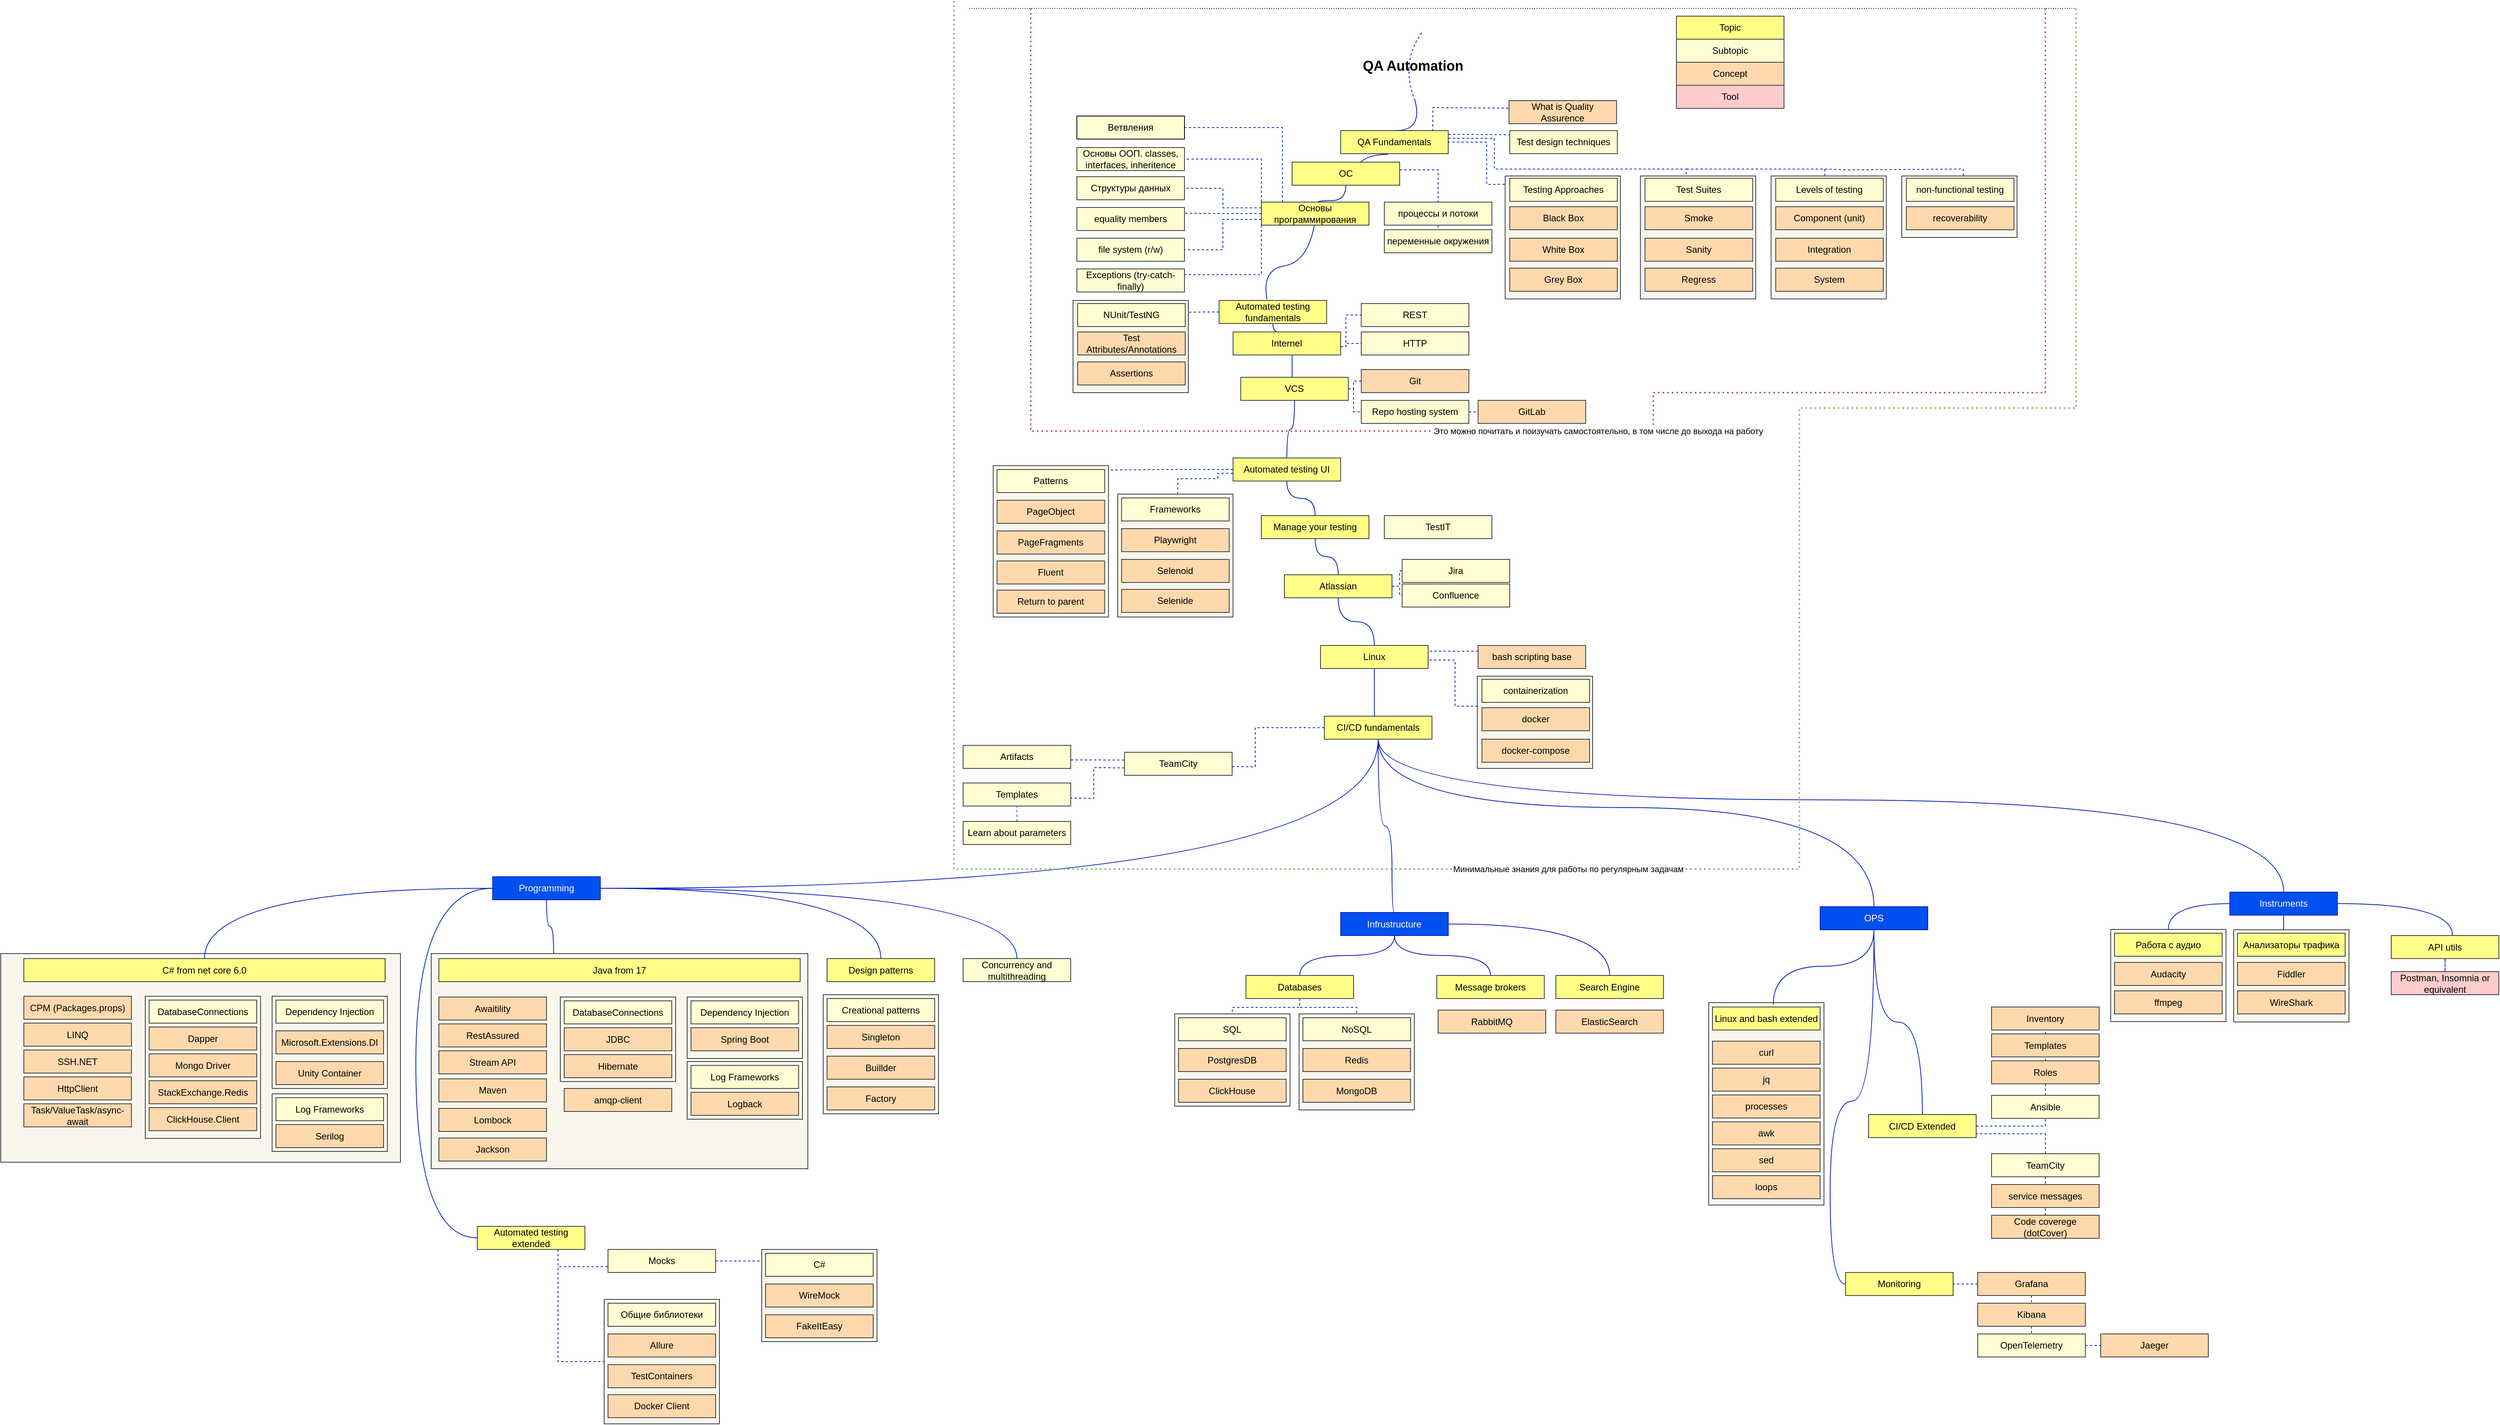 <mxfile version="24.6.4" type="github">
  <diagram name="Страница — 1" id="038dbb3l91Fe1eXV_z9x">
    <mxGraphModel dx="5751" dy="2131" grid="1" gridSize="10" guides="1" tooltips="1" connect="1" arrows="1" fold="1" page="1" pageScale="1" pageWidth="827" pageHeight="1169" math="0" shadow="0">
      <root>
        <mxCell id="0" />
        <mxCell id="1" parent="0" />
        <mxCell id="6UL8KgyMFbQNxVSEd4sD-1" value="" style="rounded=0;whiteSpace=wrap;html=1;fillColor=#f9f7ed;strokeColor=#36393d;" vertex="1" parent="1">
          <mxGeometry x="-970" y="1240" width="490" height="280" as="geometry" />
        </mxCell>
        <mxCell id="6UL8KgyMFbQNxVSEd4sD-2" value="" style="rounded=0;whiteSpace=wrap;html=1;fillColor=#f9f7ed;strokeColor=#36393d;" vertex="1" parent="1">
          <mxGeometry x="-1530" y="1240" width="520" height="271.5" as="geometry" />
        </mxCell>
        <mxCell id="6UL8KgyMFbQNxVSEd4sD-3" value="" style="rounded=0;whiteSpace=wrap;html=1;fillColor=#f9f7ed;strokeColor=#36393d;" vertex="1" parent="1">
          <mxGeometry x="692" y="1303.75" width="150" height="263.5" as="geometry" />
        </mxCell>
        <mxCell id="6UL8KgyMFbQNxVSEd4sD-4" value="" style="rounded=0;whiteSpace=wrap;html=1;fillColor=#f9f7ed;strokeColor=#36393d;" vertex="1" parent="1">
          <mxGeometry x="1375" y="1209" width="150" height="120" as="geometry" />
        </mxCell>
        <mxCell id="6UL8KgyMFbQNxVSEd4sD-5" value="" style="rounded=0;whiteSpace=wrap;html=1;fillColor=#f9f7ed;strokeColor=#36393d;" vertex="1" parent="1">
          <mxGeometry x="1215" y="1208.5" width="150" height="120" as="geometry" />
        </mxCell>
        <mxCell id="6UL8KgyMFbQNxVSEd4sD-6" value="" style="rounded=0;whiteSpace=wrap;html=1;fillColor=#f9f7ed;strokeColor=#36393d;" vertex="1" parent="1">
          <mxGeometry x="-460" y="1293.5" width="150" height="155" as="geometry" />
        </mxCell>
        <mxCell id="6UL8KgyMFbQNxVSEd4sD-7" value="" style="rounded=0;whiteSpace=wrap;html=1;fillColor=#f9f7ed;strokeColor=#36393d;" vertex="1" parent="1">
          <mxGeometry x="159.09" y="1318.5" width="150" height="125" as="geometry" />
        </mxCell>
        <mxCell id="6UL8KgyMFbQNxVSEd4sD-8" value="" style="rounded=0;whiteSpace=wrap;html=1;fillColor=#f9f7ed;strokeColor=#36393d;" vertex="1" parent="1">
          <mxGeometry x="-2.73" y="1318.5" width="150" height="120" as="geometry" />
        </mxCell>
        <mxCell id="6UL8KgyMFbQNxVSEd4sD-9" value="" style="endArrow=none;html=1;curved=1;dashed=1;strokeColor=#001DBC;fillColor=#0050ef;" edge="1" parent="1">
          <mxGeometry width="50" height="50" relative="1" as="geometry">
            <mxPoint x="310" y="130" as="sourcePoint" />
            <mxPoint x="320" y="40" as="targetPoint" />
            <Array as="points">
              <mxPoint x="290" y="80" />
            </Array>
          </mxGeometry>
        </mxCell>
        <mxCell id="6UL8KgyMFbQNxVSEd4sD-10" value="Topic" style="rounded=0;whiteSpace=wrap;html=1;fillColor=#ffff88;strokeColor=#36393d;" vertex="1" parent="1">
          <mxGeometry x="650" y="20" width="140" height="30" as="geometry" />
        </mxCell>
        <mxCell id="6UL8KgyMFbQNxVSEd4sD-11" value="Subtopic" style="rounded=0;whiteSpace=wrap;html=1;fillColor=#FFFDD1;strokeColor=#36393d;" vertex="1" parent="1">
          <mxGeometry x="650" y="50" width="140" height="30" as="geometry" />
        </mxCell>
        <mxCell id="6UL8KgyMFbQNxVSEd4sD-12" value="Concept" style="rounded=0;whiteSpace=wrap;html=1;fillColor=#FFD9AD;strokeColor=#36393d;" vertex="1" parent="1">
          <mxGeometry x="650" y="80" width="140" height="30" as="geometry" />
        </mxCell>
        <mxCell id="6UL8KgyMFbQNxVSEd4sD-13" value="Tool" style="rounded=0;whiteSpace=wrap;html=1;fillColor=#ffcccc;strokeColor=#36393d;" vertex="1" parent="1">
          <mxGeometry x="650" y="110" width="140" height="30" as="geometry" />
        </mxCell>
        <mxCell id="6UL8KgyMFbQNxVSEd4sD-14" value="QA Fundamentals" style="rounded=0;whiteSpace=wrap;html=1;fillColor=#ffff88;strokeColor=#36393d;" vertex="1" parent="1">
          <mxGeometry x="213.18" y="169" width="140" height="30" as="geometry" />
        </mxCell>
        <mxCell id="6UL8KgyMFbQNxVSEd4sD-15" value="" style="endArrow=none;html=1;curved=1;exitX=0.5;exitY=0;exitDx=0;exitDy=0;strokeColor=#001DBC;fillColor=#0050ef;" edge="1" parent="1" source="6UL8KgyMFbQNxVSEd4sD-14">
          <mxGeometry width="50" height="50" relative="1" as="geometry">
            <mxPoint x="400" y="240" as="sourcePoint" />
            <mxPoint x="310" y="130" as="targetPoint" />
            <Array as="points">
              <mxPoint x="320" y="170" />
            </Array>
          </mxGeometry>
        </mxCell>
        <mxCell id="6UL8KgyMFbQNxVSEd4sD-16" value="&lt;b style=&quot;&quot;&gt;&lt;font style=&quot;font-size: 18px;&quot;&gt;QA Automation&amp;nbsp;&lt;/font&gt;&lt;br&gt;&lt;/b&gt;" style="text;html=1;strokeColor=none;fillColor=none;align=center;verticalAlign=middle;whiteSpace=wrap;rounded=0;" vertex="1" parent="1">
          <mxGeometry x="240" y="60" width="140" height="50" as="geometry" />
        </mxCell>
        <mxCell id="6UL8KgyMFbQNxVSEd4sD-17" value="What is Quality Assurence" style="rounded=0;whiteSpace=wrap;html=1;fillColor=#FFD9AD;strokeColor=#36393d;" vertex="1" parent="1">
          <mxGeometry x="432.18" y="130" width="140" height="30" as="geometry" />
        </mxCell>
        <mxCell id="6UL8KgyMFbQNxVSEd4sD-18" value="" style="rounded=0;whiteSpace=wrap;html=1;fillColor=#f9f7ed;strokeColor=#36393d;" vertex="1" parent="1">
          <mxGeometry x="427.18" y="228" width="150" height="160" as="geometry" />
        </mxCell>
        <mxCell id="6UL8KgyMFbQNxVSEd4sD-19" value="Testing Approaches" style="rounded=0;whiteSpace=wrap;html=1;fillColor=#FFFDD1;strokeColor=#36393d;" vertex="1" parent="1">
          <mxGeometry x="433.18" y="231" width="140" height="30" as="geometry" />
        </mxCell>
        <mxCell id="6UL8KgyMFbQNxVSEd4sD-20" value="White Box" style="rounded=0;whiteSpace=wrap;html=1;fillColor=#FFD9AD;strokeColor=#36393d;" vertex="1" parent="1">
          <mxGeometry x="433.18" y="309" width="140" height="30" as="geometry" />
        </mxCell>
        <mxCell id="6UL8KgyMFbQNxVSEd4sD-21" value="Black Box" style="rounded=0;whiteSpace=wrap;html=1;fillColor=#FFD9AD;strokeColor=#36393d;" vertex="1" parent="1">
          <mxGeometry x="433.18" y="268" width="140" height="30" as="geometry" />
        </mxCell>
        <mxCell id="6UL8KgyMFbQNxVSEd4sD-22" value="Grey Box" style="rounded=0;whiteSpace=wrap;html=1;fillColor=#FFD9AD;strokeColor=#36393d;" vertex="1" parent="1">
          <mxGeometry x="433.18" y="348" width="140" height="30" as="geometry" />
        </mxCell>
        <mxCell id="6UL8KgyMFbQNxVSEd4sD-23" value="" style="endArrow=none;html=1;strokeColor=#001DBC;dashed=1;rounded=0;exitX=0.856;exitY=0.024;exitDx=0;exitDy=0;exitPerimeter=0;entryX=0;entryY=0.324;entryDx=0;entryDy=0;entryPerimeter=0;fillColor=#0050ef;" edge="1" parent="1" source="6UL8KgyMFbQNxVSEd4sD-14" target="6UL8KgyMFbQNxVSEd4sD-17">
          <mxGeometry width="50" height="50" relative="1" as="geometry">
            <mxPoint x="346.18" y="159.0" as="sourcePoint" />
            <mxPoint x="403.18" y="159" as="targetPoint" />
            <Array as="points">
              <mxPoint x="333.18" y="139" />
            </Array>
          </mxGeometry>
        </mxCell>
        <mxCell id="6UL8KgyMFbQNxVSEd4sD-24" style="edgeStyle=orthogonalEdgeStyle;rounded=0;orthogonalLoop=1;jettySize=auto;html=1;entryX=0.43;entryY=0.014;entryDx=0;entryDy=0;curved=1;endArrow=none;endFill=0;fillColor=#0050ef;strokeColor=#001DBC;entryPerimeter=0;" edge="1" parent="1" source="6UL8KgyMFbQNxVSEd4sD-25" target="6UL8KgyMFbQNxVSEd4sD-199">
          <mxGeometry relative="1" as="geometry">
            <Array as="points">
              <mxPoint x="125" y="431" />
            </Array>
          </mxGeometry>
        </mxCell>
        <mxCell id="6UL8KgyMFbQNxVSEd4sD-25" value="Automated testing fundamentals" style="rounded=0;whiteSpace=wrap;html=1;fillColor=#ffff88;strokeColor=#36393d;" vertex="1" parent="1">
          <mxGeometry x="55" y="390" width="140" height="30" as="geometry" />
        </mxCell>
        <mxCell id="6UL8KgyMFbQNxVSEd4sD-26" value="" style="endArrow=none;html=1;curved=1;exitX=0.639;exitY=-0.005;exitDx=0;exitDy=0;strokeColor=#001DBC;entryX=0.441;entryY=1.023;entryDx=0;entryDy=0;entryPerimeter=0;fillColor=#0050ef;exitPerimeter=0;" edge="1" parent="1" source="6UL8KgyMFbQNxVSEd4sD-191" target="6UL8KgyMFbQNxVSEd4sD-14">
          <mxGeometry width="50" height="50" relative="1" as="geometry">
            <mxPoint x="185.0" y="231.09" as="sourcePoint" />
            <mxPoint x="113.18" y="179" as="targetPoint" />
            <Array as="points">
              <mxPoint x="250" y="200" />
            </Array>
          </mxGeometry>
        </mxCell>
        <mxCell id="6UL8KgyMFbQNxVSEd4sD-27" value="" style="rounded=0;whiteSpace=wrap;html=1;fillColor=#f9f7ed;strokeColor=#36393d;" vertex="1" parent="1">
          <mxGeometry x="-135" y="390" width="150" height="120" as="geometry" />
        </mxCell>
        <mxCell id="6UL8KgyMFbQNxVSEd4sD-28" value="NUnit/TestNG" style="rounded=0;whiteSpace=wrap;html=1;fillColor=#FFFDD1;strokeColor=#36393d;" vertex="1" parent="1">
          <mxGeometry x="-129" y="394" width="140" height="30" as="geometry" />
        </mxCell>
        <mxCell id="6UL8KgyMFbQNxVSEd4sD-29" value="Assertions" style="rounded=0;whiteSpace=wrap;html=1;fillColor=#FFD9AD;strokeColor=#36393d;" vertex="1" parent="1">
          <mxGeometry x="-129" y="470" width="140" height="30" as="geometry" />
        </mxCell>
        <mxCell id="6UL8KgyMFbQNxVSEd4sD-30" value="Test Attributes/Annotations" style="rounded=0;whiteSpace=wrap;html=1;fillColor=#FFD9AD;strokeColor=#36393d;" vertex="1" parent="1">
          <mxGeometry x="-129" y="431" width="140" height="30" as="geometry" />
        </mxCell>
        <mxCell id="6UL8KgyMFbQNxVSEd4sD-31" value="" style="endArrow=none;html=1;exitX=0;exitY=0.5;exitDx=0;exitDy=0;strokeColor=#001DBC;entryX=0.998;entryY=0.128;entryDx=0;entryDy=0;dashed=1;entryPerimeter=0;rounded=0;fillColor=#0050ef;" edge="1" parent="1" source="6UL8KgyMFbQNxVSEd4sD-25" target="6UL8KgyMFbQNxVSEd4sD-27">
          <mxGeometry width="50" height="50" relative="1" as="geometry">
            <mxPoint x="355" y="305" as="sourcePoint" />
            <mxPoint x="429" y="343" as="targetPoint" />
            <Array as="points">
              <mxPoint x="35" y="405" />
            </Array>
          </mxGeometry>
        </mxCell>
        <mxCell id="6UL8KgyMFbQNxVSEd4sD-32" style="edgeStyle=orthogonalEdgeStyle;rounded=0;orthogonalLoop=1;jettySize=auto;html=1;entryX=0.5;entryY=0;entryDx=0;entryDy=0;endArrow=none;endFill=0;fillColor=#0050ef;strokeColor=#001DBC;dashed=1;" edge="1" parent="1" source="6UL8KgyMFbQNxVSEd4sD-33" target="6UL8KgyMFbQNxVSEd4sD-34">
          <mxGeometry relative="1" as="geometry" />
        </mxCell>
        <mxCell id="6UL8KgyMFbQNxVSEd4sD-33" value="API utils" style="rounded=0;whiteSpace=wrap;html=1;fillColor=#ffff88;strokeColor=#36393d;" vertex="1" parent="1">
          <mxGeometry x="1580" y="1216.5" width="140" height="30" as="geometry" />
        </mxCell>
        <mxCell id="6UL8KgyMFbQNxVSEd4sD-34" value="Postman, Insomnia or equivalent" style="rounded=0;whiteSpace=wrap;html=1;fillColor=#ffcccc;strokeColor=#36393d;" vertex="1" parent="1">
          <mxGeometry x="1580" y="1263.5" width="140" height="30" as="geometry" />
        </mxCell>
        <mxCell id="6UL8KgyMFbQNxVSEd4sD-35" style="edgeStyle=orthogonalEdgeStyle;rounded=0;orthogonalLoop=1;jettySize=auto;html=1;entryX=1;entryY=0.5;entryDx=0;entryDy=0;curved=1;endArrow=none;endFill=0;fillColor=#0050ef;strokeColor=#001DBC;" edge="1" parent="1" source="6UL8KgyMFbQNxVSEd4sD-39" target="6UL8KgyMFbQNxVSEd4sD-240">
          <mxGeometry relative="1" as="geometry">
            <Array as="points">
              <mxPoint x="262" y="1155" />
            </Array>
          </mxGeometry>
        </mxCell>
        <mxCell id="6UL8KgyMFbQNxVSEd4sD-36" style="edgeStyle=orthogonalEdgeStyle;rounded=0;orthogonalLoop=1;jettySize=auto;html=1;entryX=0.5;entryY=0;entryDx=0;entryDy=0;fillColor=#0050ef;strokeColor=#001DBC;curved=1;endArrow=none;endFill=0;" edge="1" parent="1" source="6UL8KgyMFbQNxVSEd4sD-39" target="6UL8KgyMFbQNxVSEd4sD-247">
          <mxGeometry relative="1" as="geometry">
            <Array as="points">
              <mxPoint x="262" y="1074" />
              <mxPoint x="280" y="1074" />
              <mxPoint x="280" y="1186" />
            </Array>
          </mxGeometry>
        </mxCell>
        <mxCell id="6UL8KgyMFbQNxVSEd4sD-37" style="edgeStyle=orthogonalEdgeStyle;rounded=0;orthogonalLoop=1;jettySize=auto;html=1;entryX=0.5;entryY=0;entryDx=0;entryDy=0;curved=1;endArrow=none;endFill=0;fillColor=#0050ef;strokeColor=#001DBC;" edge="1" parent="1" source="6UL8KgyMFbQNxVSEd4sD-39" target="6UL8KgyMFbQNxVSEd4sD-243">
          <mxGeometry relative="1" as="geometry">
            <Array as="points">
              <mxPoint x="262" y="1050" />
              <mxPoint x="907" y="1050" />
            </Array>
          </mxGeometry>
        </mxCell>
        <mxCell id="6UL8KgyMFbQNxVSEd4sD-38" style="edgeStyle=orthogonalEdgeStyle;rounded=0;orthogonalLoop=1;jettySize=auto;html=1;entryX=0.5;entryY=0;entryDx=0;entryDy=0;fillColor=#0050ef;strokeColor=#001DBC;endArrow=none;endFill=0;curved=1;" edge="1" parent="1" source="6UL8KgyMFbQNxVSEd4sD-39" target="6UL8KgyMFbQNxVSEd4sD-235">
          <mxGeometry relative="1" as="geometry">
            <Array as="points">
              <mxPoint x="262" y="1040" />
              <mxPoint x="1440" y="1040" />
            </Array>
          </mxGeometry>
        </mxCell>
        <mxCell id="6UL8KgyMFbQNxVSEd4sD-39" value="CI/CD fundamentals" style="rounded=0;whiteSpace=wrap;html=1;fillColor=#ffff88;strokeColor=#36393d;" vertex="1" parent="1">
          <mxGeometry x="192" y="931" width="140" height="30" as="geometry" />
        </mxCell>
        <mxCell id="6UL8KgyMFbQNxVSEd4sD-40" value="TeamCity" style="rounded=0;whiteSpace=wrap;html=1;fillColor=#FFFDD1;strokeColor=#36393d;" vertex="1" parent="1">
          <mxGeometry x="-68" y="978" width="140" height="30" as="geometry" />
        </mxCell>
        <mxCell id="6UL8KgyMFbQNxVSEd4sD-41" value="Templates" style="rounded=0;whiteSpace=wrap;html=1;fillColor=#FFFDD1;strokeColor=#36393d;" vertex="1" parent="1">
          <mxGeometry x="-278" y="1018" width="140" height="30" as="geometry" />
        </mxCell>
        <mxCell id="6UL8KgyMFbQNxVSEd4sD-42" value="Learn about parameters" style="rounded=0;whiteSpace=wrap;html=1;fillColor=#FFFDD1;strokeColor=#36393d;" vertex="1" parent="1">
          <mxGeometry x="-278" y="1068" width="140" height="30" as="geometry" />
        </mxCell>
        <mxCell id="6UL8KgyMFbQNxVSEd4sD-43" value="" style="endArrow=none;html=1;strokeColor=#001DBC;dashed=1;entryX=1.002;entryY=0.62;entryDx=0;entryDy=0;entryPerimeter=0;rounded=0;fillColor=#0050ef;" edge="1" parent="1" source="6UL8KgyMFbQNxVSEd4sD-39" target="6UL8KgyMFbQNxVSEd4sD-40">
          <mxGeometry width="50" height="50" relative="1" as="geometry">
            <mxPoint x="192" y="948" as="sourcePoint" />
            <mxPoint x="571" y="1043" as="targetPoint" />
            <Array as="points">
              <mxPoint x="102" y="946" />
              <mxPoint x="102" y="997" />
            </Array>
          </mxGeometry>
        </mxCell>
        <mxCell id="6UL8KgyMFbQNxVSEd4sD-44" value="" style="endArrow=none;html=1;strokeColor=#001DBC;dashed=1;entryX=1.002;entryY=0.655;entryDx=0;entryDy=0;exitX=-0.001;exitY=0.678;exitDx=0;exitDy=0;exitPerimeter=0;entryPerimeter=0;rounded=0;fillColor=#0050ef;" edge="1" parent="1" source="6UL8KgyMFbQNxVSEd4sD-40" target="6UL8KgyMFbQNxVSEd4sD-41">
          <mxGeometry width="50" height="50" relative="1" as="geometry">
            <mxPoint x="711" y="1044" as="sourcePoint" />
            <mxPoint x="581" y="1053" as="targetPoint" />
            <Array as="points">
              <mxPoint x="-108" y="998" />
              <mxPoint x="-108" y="1038" />
            </Array>
          </mxGeometry>
        </mxCell>
        <mxCell id="6UL8KgyMFbQNxVSEd4sD-45" value="" style="endArrow=none;html=1;curved=1;strokeColor=#504dfe;dashed=1;entryX=0.5;entryY=1;entryDx=0;entryDy=0;exitX=0.5;exitY=0;exitDx=0;exitDy=0;" edge="1" parent="1" source="6UL8KgyMFbQNxVSEd4sD-42" target="6UL8KgyMFbQNxVSEd4sD-41">
          <mxGeometry width="50" height="50" relative="1" as="geometry">
            <mxPoint x="680" y="1093" as="sourcePoint" />
            <mxPoint x="711" y="1093" as="targetPoint" />
            <Array as="points" />
          </mxGeometry>
        </mxCell>
        <mxCell id="6UL8KgyMFbQNxVSEd4sD-46" value="Linux" style="rounded=0;whiteSpace=wrap;html=1;fillColor=#ffff88;strokeColor=#36393d;" vertex="1" parent="1">
          <mxGeometry x="187" y="839" width="140" height="30" as="geometry" />
        </mxCell>
        <mxCell id="6UL8KgyMFbQNxVSEd4sD-47" value="bash scripting base" style="rounded=0;whiteSpace=wrap;html=1;fillColor=#FFD9AD;strokeColor=#36393d;" vertex="1" parent="1">
          <mxGeometry x="392" y="839" width="140" height="30" as="geometry" />
        </mxCell>
        <mxCell id="6UL8KgyMFbQNxVSEd4sD-48" value="" style="rounded=0;whiteSpace=wrap;html=1;fillColor=#f9f7ed;strokeColor=#36393d;" vertex="1" parent="1">
          <mxGeometry x="391" y="879" width="150" height="120" as="geometry" />
        </mxCell>
        <mxCell id="6UL8KgyMFbQNxVSEd4sD-49" value="containerization" style="rounded=0;whiteSpace=wrap;html=1;fillColor=#FFFDD1;strokeColor=#36393d;" vertex="1" parent="1">
          <mxGeometry x="397" y="883" width="140" height="30" as="geometry" />
        </mxCell>
        <mxCell id="6UL8KgyMFbQNxVSEd4sD-50" value="docker-compose" style="rounded=0;whiteSpace=wrap;html=1;fillColor=#FFD9AD;strokeColor=#36393d;" vertex="1" parent="1">
          <mxGeometry x="397" y="961" width="140" height="30" as="geometry" />
        </mxCell>
        <mxCell id="6UL8KgyMFbQNxVSEd4sD-51" value="docker" style="rounded=0;whiteSpace=wrap;html=1;fillColor=#FFD9AD;strokeColor=#36393d;" vertex="1" parent="1">
          <mxGeometry x="397" y="920" width="140" height="30" as="geometry" />
        </mxCell>
        <mxCell id="6UL8KgyMFbQNxVSEd4sD-52" value="" style="endArrow=none;html=1;strokeColor=#001DBC;dashed=1;rounded=0;entryX=1.002;entryY=0.634;entryDx=0;entryDy=0;exitX=0.004;exitY=0.326;exitDx=0;exitDy=0;exitPerimeter=0;entryPerimeter=0;fillColor=#0050ef;" edge="1" parent="1" source="6UL8KgyMFbQNxVSEd4sD-48" target="6UL8KgyMFbQNxVSEd4sD-46">
          <mxGeometry width="50" height="50" relative="1" as="geometry">
            <mxPoint x="392" y="918" as="sourcePoint" />
            <mxPoint x="177" y="829" as="targetPoint" />
            <Array as="points">
              <mxPoint x="362" y="918" />
              <mxPoint x="362" y="858" />
            </Array>
          </mxGeometry>
        </mxCell>
        <mxCell id="6UL8KgyMFbQNxVSEd4sD-53" value="" style="endArrow=none;html=1;exitX=0.995;exitY=0.497;exitDx=0;exitDy=0;strokeColor=#001DBC;entryX=-0.001;entryY=0.068;entryDx=0;entryDy=0;dashed=1;entryPerimeter=0;rounded=0;exitPerimeter=0;fillColor=#0050ef;" edge="1" parent="1" source="6UL8KgyMFbQNxVSEd4sD-14" target="6UL8KgyMFbQNxVSEd4sD-18">
          <mxGeometry width="50" height="50" relative="1" as="geometry">
            <mxPoint x="353.18" y="184" as="sourcePoint" />
            <mxPoint x="427.18" y="222" as="targetPoint" />
            <Array as="points">
              <mxPoint x="403.18" y="184" />
              <mxPoint x="403.18" y="239" />
            </Array>
          </mxGeometry>
        </mxCell>
        <mxCell id="6UL8KgyMFbQNxVSEd4sD-54" value="" style="rounded=0;whiteSpace=wrap;html=1;fillColor=#f9f7ed;strokeColor=#36393d;" vertex="1" parent="1">
          <mxGeometry x="773.18" y="228" width="150" height="160" as="geometry" />
        </mxCell>
        <mxCell id="6UL8KgyMFbQNxVSEd4sD-55" value="Levels of testing" style="rounded=0;whiteSpace=wrap;html=1;fillColor=#FFFDD1;strokeColor=#36393d;" vertex="1" parent="1">
          <mxGeometry x="779.18" y="231" width="140" height="30" as="geometry" />
        </mxCell>
        <mxCell id="6UL8KgyMFbQNxVSEd4sD-56" value="Integration" style="rounded=0;whiteSpace=wrap;html=1;fillColor=#FFD9AD;strokeColor=#36393d;" vertex="1" parent="1">
          <mxGeometry x="779.18" y="309" width="140" height="30" as="geometry" />
        </mxCell>
        <mxCell id="6UL8KgyMFbQNxVSEd4sD-57" value="Component (unit)" style="rounded=0;whiteSpace=wrap;html=1;fillColor=#FFD9AD;strokeColor=#36393d;" vertex="1" parent="1">
          <mxGeometry x="779.18" y="268" width="140" height="30" as="geometry" />
        </mxCell>
        <mxCell id="6UL8KgyMFbQNxVSEd4sD-58" value="System" style="rounded=0;whiteSpace=wrap;html=1;fillColor=#FFD9AD;strokeColor=#36393d;" vertex="1" parent="1">
          <mxGeometry x="779.18" y="348" width="140" height="30" as="geometry" />
        </mxCell>
        <mxCell id="6UL8KgyMFbQNxVSEd4sD-59" value="" style="rounded=0;whiteSpace=wrap;html=1;fillColor=#f9f7ed;strokeColor=#36393d;" vertex="1" parent="1">
          <mxGeometry x="603.18" y="228" width="150" height="160" as="geometry" />
        </mxCell>
        <mxCell id="6UL8KgyMFbQNxVSEd4sD-60" value="Test Suites" style="rounded=0;whiteSpace=wrap;html=1;fillColor=#FFFDD1;strokeColor=#36393d;" vertex="1" parent="1">
          <mxGeometry x="609.18" y="231" width="140" height="30" as="geometry" />
        </mxCell>
        <mxCell id="6UL8KgyMFbQNxVSEd4sD-61" value="Sanity" style="rounded=0;whiteSpace=wrap;html=1;fillColor=#FFD9AD;strokeColor=#36393d;" vertex="1" parent="1">
          <mxGeometry x="609.18" y="309" width="140" height="30" as="geometry" />
        </mxCell>
        <mxCell id="6UL8KgyMFbQNxVSEd4sD-62" value="Smoke" style="rounded=0;whiteSpace=wrap;html=1;fillColor=#FFD9AD;strokeColor=#36393d;" vertex="1" parent="1">
          <mxGeometry x="609.18" y="268" width="140" height="30" as="geometry" />
        </mxCell>
        <mxCell id="6UL8KgyMFbQNxVSEd4sD-63" value="Regress" style="rounded=0;whiteSpace=wrap;html=1;fillColor=#FFD9AD;strokeColor=#36393d;" vertex="1" parent="1">
          <mxGeometry x="609.18" y="348" width="140" height="30" as="geometry" />
        </mxCell>
        <mxCell id="6UL8KgyMFbQNxVSEd4sD-64" value="Test design techniques" style="rounded=0;whiteSpace=wrap;html=1;fillColor=#FFFDD1;strokeColor=#36393d;" vertex="1" parent="1">
          <mxGeometry x="433.18" y="169" width="140" height="30" as="geometry" />
        </mxCell>
        <mxCell id="6UL8KgyMFbQNxVSEd4sD-65" value="" style="endArrow=none;html=1;strokeColor=#001DBC;dashed=1;rounded=0;exitX=1.002;exitY=0.159;exitDx=0;exitDy=0;exitPerimeter=0;entryX=-0.002;entryY=0.178;entryDx=0;entryDy=0;entryPerimeter=0;fillColor=#0050ef;" edge="1" parent="1" source="6UL8KgyMFbQNxVSEd4sD-14" target="6UL8KgyMFbQNxVSEd4sD-64">
          <mxGeometry width="50" height="50" relative="1" as="geometry">
            <mxPoint x="341.18" y="178" as="sourcePoint" />
            <mxPoint x="443.18" y="140" as="targetPoint" />
            <Array as="points">
              <mxPoint x="383.18" y="174" />
            </Array>
          </mxGeometry>
        </mxCell>
        <mxCell id="6UL8KgyMFbQNxVSEd4sD-66" value="" style="rounded=0;whiteSpace=wrap;html=1;fillColor=#f9f7ed;strokeColor=#36393d;" vertex="1" parent="1">
          <mxGeometry x="943.18" y="228" width="150" height="80" as="geometry" />
        </mxCell>
        <mxCell id="6UL8KgyMFbQNxVSEd4sD-67" value="non-functional testing" style="rounded=0;whiteSpace=wrap;html=1;fillColor=#FFFDD1;strokeColor=#36393d;" vertex="1" parent="1">
          <mxGeometry x="949.18" y="231" width="140" height="30" as="geometry" />
        </mxCell>
        <mxCell id="6UL8KgyMFbQNxVSEd4sD-68" value="recoverability" style="rounded=0;whiteSpace=wrap;html=1;fillColor=#FFD9AD;strokeColor=#36393d;" vertex="1" parent="1">
          <mxGeometry x="949.18" y="268" width="140" height="30" as="geometry" />
        </mxCell>
        <mxCell id="6UL8KgyMFbQNxVSEd4sD-69" value="" style="endArrow=none;html=1;exitX=0.995;exitY=0.497;exitDx=0;exitDy=0;strokeColor=#001DBC;dashed=1;rounded=0;exitPerimeter=0;entryX=0.397;entryY=-0.004;entryDx=0;entryDy=0;entryPerimeter=0;fillColor=#0050ef;" edge="1" parent="1" target="6UL8KgyMFbQNxVSEd4sD-59">
          <mxGeometry width="50" height="50" relative="1" as="geometry">
            <mxPoint x="353.18" y="179" as="sourcePoint" />
            <mxPoint x="663.18" y="199" as="targetPoint" />
            <Array as="points">
              <mxPoint x="413.18" y="179" />
              <mxPoint x="413.18" y="219" />
              <mxPoint x="663.18" y="219" />
            </Array>
          </mxGeometry>
        </mxCell>
        <mxCell id="6UL8KgyMFbQNxVSEd4sD-70" value="" style="endArrow=none;html=1;strokeColor=#001DBC;dashed=1;rounded=0;entryX=0.466;entryY=-0.005;entryDx=0;entryDy=0;entryPerimeter=0;fillColor=#0050ef;" edge="1" parent="1" target="6UL8KgyMFbQNxVSEd4sD-54">
          <mxGeometry width="50" height="50" relative="1" as="geometry">
            <mxPoint x="663.18" y="219" as="sourcePoint" />
            <mxPoint x="843.18" y="219" as="targetPoint" />
            <Array as="points">
              <mxPoint x="693.18" y="219" />
              <mxPoint x="843.18" y="219" />
            </Array>
          </mxGeometry>
        </mxCell>
        <mxCell id="6UL8KgyMFbQNxVSEd4sD-71" value="" style="endArrow=none;html=1;strokeColor=#001DBC;dashed=1;rounded=0;entryX=0.534;entryY=-0.004;entryDx=0;entryDy=0;entryPerimeter=0;fillColor=#0050ef;" edge="1" parent="1" target="6UL8KgyMFbQNxVSEd4sD-66">
          <mxGeometry width="50" height="50" relative="1" as="geometry">
            <mxPoint x="843.18" y="219" as="sourcePoint" />
            <mxPoint x="1023.18" y="228" as="targetPoint" />
            <Array as="points">
              <mxPoint x="873.18" y="220" />
              <mxPoint x="1023.18" y="219" />
            </Array>
          </mxGeometry>
        </mxCell>
        <mxCell id="6UL8KgyMFbQNxVSEd4sD-72" style="edgeStyle=orthogonalEdgeStyle;rounded=0;orthogonalLoop=1;jettySize=auto;html=1;entryX=1;entryY=0.25;entryDx=0;entryDy=0;endArrow=none;endFill=0;dashed=1;fillColor=#0050ef;strokeColor=#001DBC;" edge="1" parent="1" source="6UL8KgyMFbQNxVSEd4sD-78" target="6UL8KgyMFbQNxVSEd4sD-81">
          <mxGeometry relative="1" as="geometry" />
        </mxCell>
        <mxCell id="6UL8KgyMFbQNxVSEd4sD-73" style="edgeStyle=orthogonalEdgeStyle;rounded=0;orthogonalLoop=1;jettySize=auto;html=1;exitX=0;exitY=1;exitDx=0;exitDy=0;entryX=1;entryY=0.25;entryDx=0;entryDy=0;endArrow=none;endFill=0;dashed=1;fillColor=#0050ef;strokeColor=#001DBC;" edge="1" parent="1" source="6UL8KgyMFbQNxVSEd4sD-78" target="6UL8KgyMFbQNxVSEd4sD-135">
          <mxGeometry relative="1" as="geometry" />
        </mxCell>
        <mxCell id="6UL8KgyMFbQNxVSEd4sD-74" style="edgeStyle=orthogonalEdgeStyle;rounded=0;orthogonalLoop=1;jettySize=auto;html=1;exitX=0;exitY=0;exitDx=0;exitDy=0;entryX=1;entryY=0.5;entryDx=0;entryDy=0;endArrow=none;endFill=0;dashed=1;fillColor=#0050ef;strokeColor=#001DBC;" edge="1" parent="1" source="6UL8KgyMFbQNxVSEd4sD-78" target="6UL8KgyMFbQNxVSEd4sD-80">
          <mxGeometry relative="1" as="geometry" />
        </mxCell>
        <mxCell id="6UL8KgyMFbQNxVSEd4sD-75" style="edgeStyle=orthogonalEdgeStyle;rounded=0;orthogonalLoop=1;jettySize=auto;html=1;exitX=0;exitY=0.25;exitDx=0;exitDy=0;entryX=1;entryY=0.5;entryDx=0;entryDy=0;endArrow=none;endFill=0;dashed=1;fillColor=#0050ef;strokeColor=#001DBC;" edge="1" parent="1" source="6UL8KgyMFbQNxVSEd4sD-78" target="6UL8KgyMFbQNxVSEd4sD-79">
          <mxGeometry relative="1" as="geometry" />
        </mxCell>
        <mxCell id="6UL8KgyMFbQNxVSEd4sD-76" style="edgeStyle=orthogonalEdgeStyle;rounded=0;orthogonalLoop=1;jettySize=auto;html=1;exitX=0;exitY=0.75;exitDx=0;exitDy=0;entryX=1;entryY=0.5;entryDx=0;entryDy=0;endArrow=none;endFill=0;dashed=1;fillColor=#0050ef;strokeColor=#001DBC;" edge="1" parent="1" source="6UL8KgyMFbQNxVSEd4sD-78" target="6UL8KgyMFbQNxVSEd4sD-83">
          <mxGeometry relative="1" as="geometry" />
        </mxCell>
        <mxCell id="6UL8KgyMFbQNxVSEd4sD-77" value="" style="edgeStyle=orthogonalEdgeStyle;rounded=0;orthogonalLoop=1;jettySize=auto;html=1;endArrow=none;endFill=0;dashed=1;fillColor=#0050ef;strokeColor=#001DBC;exitX=0.196;exitY=0.007;exitDx=0;exitDy=0;exitPerimeter=0;entryX=1;entryY=0.5;entryDx=0;entryDy=0;" edge="1" parent="1" source="6UL8KgyMFbQNxVSEd4sD-78" target="6UL8KgyMFbQNxVSEd4sD-168">
          <mxGeometry relative="1" as="geometry">
            <Array as="points">
              <mxPoint x="137" y="165" />
            </Array>
          </mxGeometry>
        </mxCell>
        <mxCell id="6UL8KgyMFbQNxVSEd4sD-78" value="Основы программирования" style="rounded=0;whiteSpace=wrap;html=1;fillColor=#ffff88;strokeColor=#36393d;" vertex="1" parent="1">
          <mxGeometry x="110" y="262" width="140" height="30" as="geometry" />
        </mxCell>
        <mxCell id="6UL8KgyMFbQNxVSEd4sD-79" value="Структуры данных" style="rounded=0;whiteSpace=wrap;html=1;fillColor=#FFFDD1;strokeColor=#36393d;" vertex="1" parent="1">
          <mxGeometry x="-130" y="229" width="140" height="30" as="geometry" />
        </mxCell>
        <mxCell id="6UL8KgyMFbQNxVSEd4sD-80" value="Основы ООП. classes, interfaces, inheritence" style="rounded=0;whiteSpace=wrap;html=1;fillColor=#FFFDD1;strokeColor=#36393d;" vertex="1" parent="1">
          <mxGeometry x="-130" y="191" width="140" height="30" as="geometry" />
        </mxCell>
        <mxCell id="6UL8KgyMFbQNxVSEd4sD-81" value="equality members" style="rounded=0;whiteSpace=wrap;html=1;fillColor=#FFFDD1;strokeColor=#36393d;" vertex="1" parent="1">
          <mxGeometry x="-130" y="269" width="140" height="30" as="geometry" />
        </mxCell>
        <mxCell id="6UL8KgyMFbQNxVSEd4sD-82" value="" style="endArrow=none;html=1;curved=1;exitX=0.446;exitY=-0.044;exitDx=0;exitDy=0;strokeColor=#001DBC;exitPerimeter=0;entryX=0.492;entryY=1.006;entryDx=0;entryDy=0;entryPerimeter=0;fillColor=#0050ef;" edge="1" parent="1" source="6UL8KgyMFbQNxVSEd4sD-25" target="6UL8KgyMFbQNxVSEd4sD-78">
          <mxGeometry width="50" height="50" relative="1" as="geometry">
            <mxPoint x="74" y="358" as="sourcePoint" />
            <mxPoint x="190" y="300" as="targetPoint" />
            <Array as="points">
              <mxPoint x="110" y="350" />
              <mxPoint x="170" y="340" />
            </Array>
          </mxGeometry>
        </mxCell>
        <mxCell id="6UL8KgyMFbQNxVSEd4sD-83" value="file system (r/w)" style="rounded=0;whiteSpace=wrap;html=1;fillColor=#FFFDD1;strokeColor=#36393d;" vertex="1" parent="1">
          <mxGeometry x="-130" y="309" width="140" height="30" as="geometry" />
        </mxCell>
        <mxCell id="6UL8KgyMFbQNxVSEd4sD-84" value="Artifacts" style="rounded=0;whiteSpace=wrap;html=1;fillColor=#FFFDD1;strokeColor=#36393d;" vertex="1" parent="1">
          <mxGeometry x="-278" y="969" width="140" height="30" as="geometry" />
        </mxCell>
        <mxCell id="6UL8KgyMFbQNxVSEd4sD-85" value="" style="endArrow=none;html=1;curved=1;strokeColor=#001DBC;dashed=1;entryX=-0.002;entryY=0.338;entryDx=0;entryDy=0;exitX=1.003;exitY=0.632;exitDx=0;exitDy=0;entryPerimeter=0;exitPerimeter=0;fillColor=#0050ef;" edge="1" parent="1" source="6UL8KgyMFbQNxVSEd4sD-84" target="6UL8KgyMFbQNxVSEd4sD-40">
          <mxGeometry width="50" height="50" relative="1" as="geometry">
            <mxPoint x="-202" y="1078" as="sourcePoint" />
            <mxPoint x="-202" y="1058" as="targetPoint" />
            <Array as="points" />
          </mxGeometry>
        </mxCell>
        <mxCell id="6UL8KgyMFbQNxVSEd4sD-86" value="" style="endArrow=none;html=1;curved=1;strokeColor=#001DBC;entryX=0.5;entryY=1;entryDx=0;entryDy=0;exitX=0.465;exitY=0.023;exitDx=0;exitDy=0;exitPerimeter=0;fillColor=#0050ef;" edge="1" parent="1" source="6UL8KgyMFbQNxVSEd4sD-39" target="6UL8KgyMFbQNxVSEd4sD-46">
          <mxGeometry width="50" height="50" relative="1" as="geometry">
            <mxPoint x="262" y="928" as="sourcePoint" />
            <mxPoint x="87" y="767" as="targetPoint" />
            <Array as="points" />
          </mxGeometry>
        </mxCell>
        <mxCell id="6UL8KgyMFbQNxVSEd4sD-87" value="Минимальные знания для работы по регулярным задачам" style="endArrow=none;dashed=1;html=1;strokeWidth=2;rounded=0;strokeColor=#82b366;fillColor=#d5e8d4;dashPattern=1 2;" edge="1" parent="1">
          <mxGeometry x="0.04" width="50" height="50" relative="1" as="geometry">
            <mxPoint x="-290" as="sourcePoint" />
            <mxPoint x="1170" y="10" as="targetPoint" />
            <Array as="points">
              <mxPoint x="-290" y="1130" />
              <mxPoint x="-30" y="1130" />
              <mxPoint x="810" y="1130" />
              <mxPoint x="810" y="730" />
              <mxPoint x="810" y="530" />
              <mxPoint x="1170" y="530" />
            </Array>
            <mxPoint as="offset" />
          </mxGeometry>
        </mxCell>
        <mxCell id="6UL8KgyMFbQNxVSEd4sD-88" value="Это можно почитать и поизучать самостоятельно, в том числе до выхода на работу" style="endArrow=none;dashed=1;html=1;strokeWidth=2;rounded=0;strokeColor=#b85450;fillColor=#f8cecc;dashPattern=1 2;" edge="1" parent="1">
          <mxGeometry x="0.064" width="50" height="50" relative="1" as="geometry">
            <mxPoint x="-190" y="10" as="sourcePoint" />
            <mxPoint x="1130" y="10" as="targetPoint" />
            <Array as="points">
              <mxPoint x="-190" y="560" />
              <mxPoint x="620" y="560" />
              <mxPoint x="620" y="510" />
              <mxPoint x="1130" y="510" />
            </Array>
            <mxPoint as="offset" />
          </mxGeometry>
        </mxCell>
        <mxCell id="6UL8KgyMFbQNxVSEd4sD-89" value="" style="endArrow=none;html=1;curved=1;exitX=0;exitY=0.25;exitDx=0;exitDy=0;strokeColor=#001DBC;dashed=1;entryX=1;entryY=0.25;entryDx=0;entryDy=0;fillColor=#0050ef;" edge="1" parent="1" source="6UL8KgyMFbQNxVSEd4sD-47" target="6UL8KgyMFbQNxVSEd4sD-46">
          <mxGeometry width="50" height="50" relative="1" as="geometry">
            <mxPoint x="146" y="853.71" as="sourcePoint" />
            <mxPoint x="322" y="858" as="targetPoint" />
            <Array as="points" />
          </mxGeometry>
        </mxCell>
        <mxCell id="6UL8KgyMFbQNxVSEd4sD-90" value="" style="endArrow=none;html=1;rounded=0;dashed=1;dashPattern=1 2;" edge="1" parent="1">
          <mxGeometry width="50" height="50" relative="1" as="geometry">
            <mxPoint x="-270" y="10" as="sourcePoint" />
            <mxPoint x="1170" y="10" as="targetPoint" />
          </mxGeometry>
        </mxCell>
        <mxCell id="6UL8KgyMFbQNxVSEd4sD-91" style="edgeStyle=orthogonalEdgeStyle;rounded=0;orthogonalLoop=1;jettySize=auto;html=1;entryX=0.5;entryY=0;entryDx=0;entryDy=0;fillColor=#0050ef;strokeColor=#001DBC;dashed=1;endArrow=none;endFill=0;" edge="1" parent="1" source="6UL8KgyMFbQNxVSEd4sD-93" target="6UL8KgyMFbQNxVSEd4sD-8">
          <mxGeometry relative="1" as="geometry">
            <Array as="points">
              <mxPoint x="160" y="1310" />
              <mxPoint x="72" y="1310" />
            </Array>
          </mxGeometry>
        </mxCell>
        <mxCell id="6UL8KgyMFbQNxVSEd4sD-92" style="edgeStyle=orthogonalEdgeStyle;rounded=0;orthogonalLoop=1;jettySize=auto;html=1;entryX=0.5;entryY=0;entryDx=0;entryDy=0;fillColor=#0050ef;strokeColor=#001DBC;dashed=1;endArrow=none;endFill=0;" edge="1" parent="1" source="6UL8KgyMFbQNxVSEd4sD-93" target="6UL8KgyMFbQNxVSEd4sD-7">
          <mxGeometry relative="1" as="geometry">
            <Array as="points">
              <mxPoint x="160" y="1310" />
              <mxPoint x="234" y="1310" />
            </Array>
          </mxGeometry>
        </mxCell>
        <mxCell id="6UL8KgyMFbQNxVSEd4sD-93" value="Databases" style="rounded=0;whiteSpace=wrap;html=1;fillColor=#ffff88;strokeColor=#36393d;" vertex="1" parent="1">
          <mxGeometry x="90" y="1268.5" width="140" height="30" as="geometry" />
        </mxCell>
        <mxCell id="6UL8KgyMFbQNxVSEd4sD-94" value="SQL" style="rounded=0;whiteSpace=wrap;html=1;fillColor=#FFFDD1;strokeColor=#36393d;" vertex="1" parent="1">
          <mxGeometry x="2.27" y="1323.5" width="140" height="30" as="geometry" />
        </mxCell>
        <mxCell id="6UL8KgyMFbQNxVSEd4sD-95" value="NoSQL" style="rounded=0;whiteSpace=wrap;html=1;fillColor=#FFFDD1;strokeColor=#36393d;" vertex="1" parent="1">
          <mxGeometry x="164.09" y="1323.5" width="140" height="30" as="geometry" />
        </mxCell>
        <mxCell id="6UL8KgyMFbQNxVSEd4sD-96" value="PostgresDB" style="rounded=0;whiteSpace=wrap;html=1;fillColor=#FFD9AD;strokeColor=#36393d;" vertex="1" parent="1">
          <mxGeometry x="2.27" y="1363.5" width="140" height="30" as="geometry" />
        </mxCell>
        <mxCell id="6UL8KgyMFbQNxVSEd4sD-97" value="ClickHouse" style="rounded=0;whiteSpace=wrap;html=1;fillColor=#FFD9AD;strokeColor=#36393d;" vertex="1" parent="1">
          <mxGeometry x="2.27" y="1403.5" width="140" height="30" as="geometry" />
        </mxCell>
        <mxCell id="6UL8KgyMFbQNxVSEd4sD-98" value="Redis" style="rounded=0;whiteSpace=wrap;html=1;fillColor=#FFD9AD;strokeColor=#36393d;" vertex="1" parent="1">
          <mxGeometry x="164.09" y="1363.5" width="140" height="30" as="geometry" />
        </mxCell>
        <mxCell id="6UL8KgyMFbQNxVSEd4sD-99" value="MongoDB" style="rounded=0;whiteSpace=wrap;html=1;fillColor=#FFD9AD;strokeColor=#36393d;" vertex="1" parent="1">
          <mxGeometry x="164.09" y="1403.5" width="140" height="30" as="geometry" />
        </mxCell>
        <mxCell id="6UL8KgyMFbQNxVSEd4sD-100" value="ElasticSearch" style="rounded=0;whiteSpace=wrap;html=1;fillColor=#FFD9AD;strokeColor=#36393d;" vertex="1" parent="1">
          <mxGeometry x="493.18" y="1313.5" width="140" height="30" as="geometry" />
        </mxCell>
        <mxCell id="6UL8KgyMFbQNxVSEd4sD-101" value="Linux and bash extended" style="rounded=0;whiteSpace=wrap;html=1;fillColor=#ffff88;strokeColor=#36393d;" vertex="1" parent="1">
          <mxGeometry x="697" y="1309.5" width="140" height="30" as="geometry" />
        </mxCell>
        <mxCell id="6UL8KgyMFbQNxVSEd4sD-102" value="awk" style="rounded=0;whiteSpace=wrap;html=1;fillColor=#FFD9AD;strokeColor=#36393d;" vertex="1" parent="1">
          <mxGeometry x="697" y="1459" width="140" height="30" as="geometry" />
        </mxCell>
        <mxCell id="6UL8KgyMFbQNxVSEd4sD-103" value="sed" style="rounded=0;whiteSpace=wrap;html=1;fillColor=#FFD9AD;strokeColor=#36393d;" vertex="1" parent="1">
          <mxGeometry x="697" y="1494" width="140" height="30" as="geometry" />
        </mxCell>
        <mxCell id="6UL8KgyMFbQNxVSEd4sD-104" value="loops" style="rounded=0;whiteSpace=wrap;html=1;fillColor=#FFD9AD;strokeColor=#36393d;" vertex="1" parent="1">
          <mxGeometry x="697" y="1529" width="140" height="30" as="geometry" />
        </mxCell>
        <mxCell id="6UL8KgyMFbQNxVSEd4sD-105" value="CI/CD Extended" style="rounded=0;whiteSpace=wrap;html=1;fillColor=#ffff88;strokeColor=#36393d;" vertex="1" parent="1">
          <mxGeometry x="900" y="1449.5" width="140" height="30" as="geometry" />
        </mxCell>
        <mxCell id="6UL8KgyMFbQNxVSEd4sD-106" value="Ansible" style="rounded=0;whiteSpace=wrap;html=1;fillColor=#FFFDD1;strokeColor=#36393d;" vertex="1" parent="1">
          <mxGeometry x="1060" y="1424.5" width="140" height="30" as="geometry" />
        </mxCell>
        <mxCell id="6UL8KgyMFbQNxVSEd4sD-107" value="TeamCity" style="rounded=0;whiteSpace=wrap;html=1;fillColor=#FFFDD1;strokeColor=#36393d;" vertex="1" parent="1">
          <mxGeometry x="1060" y="1500.5" width="140" height="30" as="geometry" />
        </mxCell>
        <mxCell id="6UL8KgyMFbQNxVSEd4sD-108" value="service messages" style="rounded=0;whiteSpace=wrap;html=1;fillColor=#FFD9AD;strokeColor=#36393d;" vertex="1" parent="1">
          <mxGeometry x="1060" y="1540.5" width="140" height="30" as="geometry" />
        </mxCell>
        <mxCell id="6UL8KgyMFbQNxVSEd4sD-109" value="Roles" style="rounded=0;whiteSpace=wrap;html=1;fillColor=#FFD9AD;strokeColor=#36393d;" vertex="1" parent="1">
          <mxGeometry x="1060" y="1379.5" width="140" height="30" as="geometry" />
        </mxCell>
        <mxCell id="6UL8KgyMFbQNxVSEd4sD-110" value="Templates" style="rounded=0;whiteSpace=wrap;html=1;fillColor=#FFD9AD;strokeColor=#36393d;" vertex="1" parent="1">
          <mxGeometry x="1060" y="1344.5" width="140" height="30" as="geometry" />
        </mxCell>
        <mxCell id="6UL8KgyMFbQNxVSEd4sD-111" value="Inventory" style="rounded=0;whiteSpace=wrap;html=1;fillColor=#FFD9AD;strokeColor=#36393d;" vertex="1" parent="1">
          <mxGeometry x="1060" y="1309.5" width="140" height="30" as="geometry" />
        </mxCell>
        <mxCell id="6UL8KgyMFbQNxVSEd4sD-112" value="Code coverege (dotCover)" style="rounded=0;whiteSpace=wrap;html=1;fillColor=#FFD9AD;strokeColor=#36393d;" vertex="1" parent="1">
          <mxGeometry x="1060" y="1580.5" width="140" height="30" as="geometry" />
        </mxCell>
        <mxCell id="6UL8KgyMFbQNxVSEd4sD-113" value="" style="endArrow=none;html=1;strokeColor=#001DBC;dashed=1;rounded=0;exitX=0.5;exitY=0;exitDx=0;exitDy=0;fillColor=#0050ef;" edge="1" parent="1" source="6UL8KgyMFbQNxVSEd4sD-107">
          <mxGeometry width="50" height="50" relative="1" as="geometry">
            <mxPoint x="950" y="1495.5" as="sourcePoint" />
            <mxPoint x="1040" y="1474.5" as="targetPoint" />
            <Array as="points">
              <mxPoint x="1130" y="1474.5" />
            </Array>
          </mxGeometry>
        </mxCell>
        <mxCell id="6UL8KgyMFbQNxVSEd4sD-114" value="" style="endArrow=none;html=1;strokeColor=#001DBC;dashed=1;rounded=0;entryX=0.5;entryY=1;entryDx=0;entryDy=0;exitX=1;exitY=0.5;exitDx=0;exitDy=0;fillColor=#0050ef;" edge="1" parent="1" source="6UL8KgyMFbQNxVSEd4sD-105" target="6UL8KgyMFbQNxVSEd4sD-106">
          <mxGeometry width="50" height="50" relative="1" as="geometry">
            <mxPoint x="950" y="1485.5" as="sourcePoint" />
            <mxPoint x="960" y="1495.5" as="targetPoint" />
            <Array as="points">
              <mxPoint x="1130" y="1464.5" />
            </Array>
          </mxGeometry>
        </mxCell>
        <mxCell id="6UL8KgyMFbQNxVSEd4sD-115" value="" style="endArrow=none;html=1;strokeColor=#001DBC;dashed=1;rounded=0;entryX=0.5;entryY=0;entryDx=0;entryDy=0;exitX=0.5;exitY=1;exitDx=0;exitDy=0;fillColor=#0050ef;" edge="1" parent="1" source="6UL8KgyMFbQNxVSEd4sD-107" target="6UL8KgyMFbQNxVSEd4sD-108">
          <mxGeometry width="50" height="50" relative="1" as="geometry">
            <mxPoint x="960" y="1495.5" as="sourcePoint" />
            <mxPoint x="960" y="1485.5" as="targetPoint" />
            <Array as="points" />
          </mxGeometry>
        </mxCell>
        <mxCell id="6UL8KgyMFbQNxVSEd4sD-116" value="" style="endArrow=none;html=1;strokeColor=#001DBC;dashed=1;rounded=0;entryX=0.5;entryY=1;entryDx=0;entryDy=0;exitX=0.5;exitY=0;exitDx=0;exitDy=0;fillColor=#0050ef;" edge="1" parent="1" source="6UL8KgyMFbQNxVSEd4sD-112" target="6UL8KgyMFbQNxVSEd4sD-108">
          <mxGeometry width="50" height="50" relative="1" as="geometry">
            <mxPoint x="960" y="1535.5" as="sourcePoint" />
            <mxPoint x="960" y="1545.5" as="targetPoint" />
            <Array as="points" />
          </mxGeometry>
        </mxCell>
        <mxCell id="6UL8KgyMFbQNxVSEd4sD-117" value="" style="endArrow=none;html=1;strokeColor=#001DBC;dashed=1;rounded=0;entryX=0.5;entryY=1;entryDx=0;entryDy=0;exitX=0.5;exitY=0;exitDx=0;exitDy=0;fillColor=#0050ef;" edge="1" parent="1" source="6UL8KgyMFbQNxVSEd4sD-106" target="6UL8KgyMFbQNxVSEd4sD-109">
          <mxGeometry width="50" height="50" relative="1" as="geometry">
            <mxPoint x="960" y="1535.5" as="sourcePoint" />
            <mxPoint x="960" y="1545.5" as="targetPoint" />
            <Array as="points" />
          </mxGeometry>
        </mxCell>
        <mxCell id="6UL8KgyMFbQNxVSEd4sD-118" value="" style="endArrow=none;html=1;strokeColor=#001DBC;dashed=1;rounded=0;entryX=0.5;entryY=1;entryDx=0;entryDy=0;exitX=0.5;exitY=0;exitDx=0;exitDy=0;fillColor=#0050ef;" edge="1" parent="1" source="6UL8KgyMFbQNxVSEd4sD-109" target="6UL8KgyMFbQNxVSEd4sD-110">
          <mxGeometry width="50" height="50" relative="1" as="geometry">
            <mxPoint x="960" y="1455.5" as="sourcePoint" />
            <mxPoint x="960" y="1440.5" as="targetPoint" />
            <Array as="points" />
          </mxGeometry>
        </mxCell>
        <mxCell id="6UL8KgyMFbQNxVSEd4sD-119" value="" style="endArrow=none;html=1;strokeColor=#001DBC;dashed=1;rounded=0;entryX=0.5;entryY=1;entryDx=0;entryDy=0;exitX=0.5;exitY=0;exitDx=0;exitDy=0;fillColor=#0050ef;" edge="1" parent="1" source="6UL8KgyMFbQNxVSEd4sD-110" target="6UL8KgyMFbQNxVSEd4sD-111">
          <mxGeometry width="50" height="50" relative="1" as="geometry">
            <mxPoint x="960" y="1410.5" as="sourcePoint" />
            <mxPoint x="960" y="1405.5" as="targetPoint" />
            <Array as="points" />
          </mxGeometry>
        </mxCell>
        <mxCell id="6UL8KgyMFbQNxVSEd4sD-120" value="Monitoring" style="rounded=0;whiteSpace=wrap;html=1;fillColor=#ffff88;strokeColor=#36393d;" vertex="1" parent="1">
          <mxGeometry x="870" y="1655" width="140" height="30" as="geometry" />
        </mxCell>
        <mxCell id="6UL8KgyMFbQNxVSEd4sD-121" value="Kibana" style="rounded=0;whiteSpace=wrap;html=1;fillColor=#FFD9AD;strokeColor=#36393d;" vertex="1" parent="1">
          <mxGeometry x="1042" y="1695" width="140" height="30" as="geometry" />
        </mxCell>
        <mxCell id="6UL8KgyMFbQNxVSEd4sD-122" style="edgeStyle=orthogonalEdgeStyle;rounded=0;orthogonalLoop=1;jettySize=auto;html=1;exitX=1;exitY=0.5;exitDx=0;exitDy=0;entryX=0;entryY=0.5;entryDx=0;entryDy=0;endArrow=none;endFill=0;fillColor=#0050ef;strokeColor=#001DBC;dashed=1;" edge="1" parent="1" source="6UL8KgyMFbQNxVSEd4sD-123" target="6UL8KgyMFbQNxVSEd4sD-151">
          <mxGeometry relative="1" as="geometry">
            <mxPoint x="1232" y="1750" as="targetPoint" />
          </mxGeometry>
        </mxCell>
        <mxCell id="6UL8KgyMFbQNxVSEd4sD-123" value="OpenTelemetry" style="rounded=0;whiteSpace=wrap;html=1;fillColor=#FFFDD1;strokeColor=#36393d;" vertex="1" parent="1">
          <mxGeometry x="1042" y="1735" width="140" height="30" as="geometry" />
        </mxCell>
        <mxCell id="6UL8KgyMFbQNxVSEd4sD-124" value="Grafana" style="rounded=0;whiteSpace=wrap;html=1;fillColor=#FFD9AD;strokeColor=#36393d;" vertex="1" parent="1">
          <mxGeometry x="1042" y="1655" width="140" height="30" as="geometry" />
        </mxCell>
        <mxCell id="6UL8KgyMFbQNxVSEd4sD-125" value="" style="endArrow=none;html=1;strokeColor=#001DBC;dashed=1;rounded=0;entryX=1;entryY=0.5;entryDx=0;entryDy=0;exitX=0;exitY=0.5;exitDx=0;exitDy=0;fillColor=#0050ef;" edge="1" parent="1" source="6UL8KgyMFbQNxVSEd4sD-124" target="6UL8KgyMFbQNxVSEd4sD-120">
          <mxGeometry width="50" height="50" relative="1" as="geometry">
            <mxPoint x="862" y="1635" as="sourcePoint" />
            <mxPoint x="772" y="1685" as="targetPoint" />
            <Array as="points" />
          </mxGeometry>
        </mxCell>
        <mxCell id="6UL8KgyMFbQNxVSEd4sD-126" value="" style="endArrow=none;html=1;strokeColor=#001DBC;dashed=1;rounded=0;entryX=0.5;entryY=0;entryDx=0;entryDy=0;exitX=0.5;exitY=1;exitDx=0;exitDy=0;fillColor=#0050ef;" edge="1" parent="1" source="6UL8KgyMFbQNxVSEd4sD-124" target="6UL8KgyMFbQNxVSEd4sD-121">
          <mxGeometry width="50" height="50" relative="1" as="geometry">
            <mxPoint x="872" y="1640" as="sourcePoint" />
            <mxPoint x="852" y="1640" as="targetPoint" />
            <Array as="points" />
          </mxGeometry>
        </mxCell>
        <mxCell id="6UL8KgyMFbQNxVSEd4sD-127" value="" style="endArrow=none;html=1;strokeColor=#001DBC;dashed=1;rounded=0;entryX=0.5;entryY=0;entryDx=0;entryDy=0;exitX=0.5;exitY=1;exitDx=0;exitDy=0;fillColor=#0050ef;" edge="1" parent="1" source="6UL8KgyMFbQNxVSEd4sD-121" target="6UL8KgyMFbQNxVSEd4sD-123">
          <mxGeometry width="50" height="50" relative="1" as="geometry">
            <mxPoint x="882" y="1650" as="sourcePoint" />
            <mxPoint x="862" y="1650" as="targetPoint" />
            <Array as="points" />
          </mxGeometry>
        </mxCell>
        <mxCell id="6UL8KgyMFbQNxVSEd4sD-128" value="Design patterns" style="rounded=0;whiteSpace=wrap;html=1;fillColor=#ffff88;strokeColor=#36393d;" vertex="1" parent="1">
          <mxGeometry x="-455.0" y="1246.5" width="140" height="30" as="geometry" />
        </mxCell>
        <mxCell id="6UL8KgyMFbQNxVSEd4sD-129" value="Creational patterns" style="rounded=0;whiteSpace=wrap;html=1;fillColor=#FFFDD1;strokeColor=#36393d;" vertex="1" parent="1">
          <mxGeometry x="-455" y="1298.5" width="140" height="30" as="geometry" />
        </mxCell>
        <mxCell id="6UL8KgyMFbQNxVSEd4sD-130" value="Singleton" style="rounded=0;whiteSpace=wrap;html=1;fillColor=#FFD9AD;strokeColor=#36393d;" vertex="1" parent="1">
          <mxGeometry x="-455" y="1333.5" width="140" height="30" as="geometry" />
        </mxCell>
        <mxCell id="6UL8KgyMFbQNxVSEd4sD-131" value="Buillder" style="rounded=0;whiteSpace=wrap;html=1;fillColor=#FFD9AD;strokeColor=#36393d;" vertex="1" parent="1">
          <mxGeometry x="-455" y="1373.5" width="140" height="30" as="geometry" />
        </mxCell>
        <mxCell id="6UL8KgyMFbQNxVSEd4sD-132" value="Message brokers" style="rounded=0;whiteSpace=wrap;html=1;fillColor=#ffff88;strokeColor=#36393d;" vertex="1" parent="1">
          <mxGeometry x="338.18" y="1268.5" width="140" height="30" as="geometry" />
        </mxCell>
        <mxCell id="6UL8KgyMFbQNxVSEd4sD-133" value="RabbitMQ" style="rounded=0;whiteSpace=wrap;html=1;fillColor=#FFD9AD;strokeColor=#36393d;" vertex="1" parent="1">
          <mxGeometry x="340" y="1313.5" width="140" height="30" as="geometry" />
        </mxCell>
        <mxCell id="6UL8KgyMFbQNxVSEd4sD-134" value="processes" style="rounded=0;whiteSpace=wrap;html=1;fillColor=#FFD9AD;strokeColor=#36393d;" vertex="1" parent="1">
          <mxGeometry x="697" y="1424" width="140" height="30" as="geometry" />
        </mxCell>
        <mxCell id="6UL8KgyMFbQNxVSEd4sD-135" value="Exceptions (try-catch-finally)" style="rounded=0;whiteSpace=wrap;html=1;fillColor=#FFFDD1;strokeColor=#36393d;" vertex="1" parent="1">
          <mxGeometry x="-130" y="349" width="140" height="30" as="geometry" />
        </mxCell>
        <mxCell id="6UL8KgyMFbQNxVSEd4sD-136" value="Search Engine" style="rounded=0;whiteSpace=wrap;html=1;fillColor=#ffff88;strokeColor=#36393d;" vertex="1" parent="1">
          <mxGeometry x="493.18" y="1268.5" width="140" height="30" as="geometry" />
        </mxCell>
        <mxCell id="6UL8KgyMFbQNxVSEd4sD-137" value="jq" style="rounded=0;whiteSpace=wrap;html=1;fillColor=#FFD9AD;strokeColor=#36393d;" vertex="1" parent="1">
          <mxGeometry x="697" y="1389" width="140" height="30" as="geometry" />
        </mxCell>
        <mxCell id="6UL8KgyMFbQNxVSEd4sD-138" value="curl" style="rounded=0;whiteSpace=wrap;html=1;fillColor=#FFD9AD;strokeColor=#36393d;" vertex="1" parent="1">
          <mxGeometry x="697" y="1354" width="140" height="30" as="geometry" />
        </mxCell>
        <mxCell id="6UL8KgyMFbQNxVSEd4sD-139" value="CPM (Packages.props)" style="rounded=0;whiteSpace=wrap;html=1;fillColor=#FFD9AD;strokeColor=#36393d;" vertex="1" parent="1">
          <mxGeometry x="-1500" y="1295.5" width="140" height="30" as="geometry" />
        </mxCell>
        <mxCell id="6UL8KgyMFbQNxVSEd4sD-140" value="LINQ" style="rounded=0;whiteSpace=wrap;html=1;fillColor=#FFD9AD;strokeColor=#36393d;" vertex="1" parent="1">
          <mxGeometry x="-1500" y="1330.5" width="140" height="30" as="geometry" />
        </mxCell>
        <mxCell id="6UL8KgyMFbQNxVSEd4sD-141" value="SSH.NET" style="rounded=0;whiteSpace=wrap;html=1;fillColor=#FFD9AD;strokeColor=#36393d;" vertex="1" parent="1">
          <mxGeometry x="-1500" y="1365.5" width="140" height="30" as="geometry" />
        </mxCell>
        <mxCell id="6UL8KgyMFbQNxVSEd4sD-142" value="HttpClient" style="rounded=0;whiteSpace=wrap;html=1;fillColor=#FFD9AD;strokeColor=#36393d;" vertex="1" parent="1">
          <mxGeometry x="-1500" y="1400.5" width="140" height="30" as="geometry" />
        </mxCell>
        <mxCell id="6UL8KgyMFbQNxVSEd4sD-143" value="" style="rounded=0;whiteSpace=wrap;html=1;fillColor=#f9f7ed;strokeColor=#36393d;" vertex="1" parent="1">
          <mxGeometry x="-1342" y="1295.5" width="150" height="185" as="geometry" />
        </mxCell>
        <mxCell id="6UL8KgyMFbQNxVSEd4sD-144" value="DatabaseConnections" style="rounded=0;whiteSpace=wrap;html=1;fillColor=#FFFDD1;strokeColor=#36393d;" vertex="1" parent="1">
          <mxGeometry x="-1337" y="1300.5" width="140" height="30" as="geometry" />
        </mxCell>
        <mxCell id="6UL8KgyMFbQNxVSEd4sD-145" value="Dapper" style="rounded=0;whiteSpace=wrap;html=1;fillColor=#FFD9AD;strokeColor=#36393d;" vertex="1" parent="1">
          <mxGeometry x="-1337" y="1335.5" width="140" height="30" as="geometry" />
        </mxCell>
        <mxCell id="6UL8KgyMFbQNxVSEd4sD-146" value="Mongo Driver" style="rounded=0;whiteSpace=wrap;html=1;fillColor=#FFD9AD;strokeColor=#36393d;" vertex="1" parent="1">
          <mxGeometry x="-1337" y="1370.5" width="140" height="30" as="geometry" />
        </mxCell>
        <mxCell id="6UL8KgyMFbQNxVSEd4sD-147" value="" style="rounded=0;whiteSpace=wrap;html=1;fillColor=#f9f7ed;strokeColor=#36393d;" vertex="1" parent="1">
          <mxGeometry x="-1177" y="1295.5" width="150" height="120" as="geometry" />
        </mxCell>
        <mxCell id="6UL8KgyMFbQNxVSEd4sD-148" value="Dependency Injection" style="rounded=0;whiteSpace=wrap;html=1;fillColor=#FFFDD1;strokeColor=#36393d;" vertex="1" parent="1">
          <mxGeometry x="-1172" y="1300.5" width="140" height="30" as="geometry" />
        </mxCell>
        <mxCell id="6UL8KgyMFbQNxVSEd4sD-149" value="Microsoft.Extensions.DI" style="rounded=0;whiteSpace=wrap;html=1;fillColor=#FFD9AD;strokeColor=#36393d;" vertex="1" parent="1">
          <mxGeometry x="-1172" y="1340.5" width="140" height="30" as="geometry" />
        </mxCell>
        <mxCell id="6UL8KgyMFbQNxVSEd4sD-150" value="Unity Container" style="rounded=0;whiteSpace=wrap;html=1;fillColor=#FFD9AD;strokeColor=#36393d;" vertex="1" parent="1">
          <mxGeometry x="-1172" y="1380.5" width="140" height="30" as="geometry" />
        </mxCell>
        <mxCell id="6UL8KgyMFbQNxVSEd4sD-151" value="Jaeger" style="rounded=0;whiteSpace=wrap;html=1;fillColor=#FFD9AD;strokeColor=#36393d;" vertex="1" parent="1">
          <mxGeometry x="1202" y="1735" width="140" height="30" as="geometry" />
        </mxCell>
        <mxCell id="6UL8KgyMFbQNxVSEd4sD-152" value="Анализаторы трафика" style="rounded=0;whiteSpace=wrap;html=1;fillColor=#ffff88;strokeColor=#36393d;" vertex="1" parent="1">
          <mxGeometry x="1380" y="1213.5" width="140" height="30" as="geometry" />
        </mxCell>
        <mxCell id="6UL8KgyMFbQNxVSEd4sD-153" value="WireShark" style="rounded=0;whiteSpace=wrap;html=1;fillColor=#FFD9AD;strokeColor=#36393d;" vertex="1" parent="1">
          <mxGeometry x="1380" y="1288.5" width="140" height="30" as="geometry" />
        </mxCell>
        <mxCell id="6UL8KgyMFbQNxVSEd4sD-154" value="Fiddler" style="rounded=0;whiteSpace=wrap;html=1;fillColor=#FFD9AD;strokeColor=#36393d;" vertex="1" parent="1">
          <mxGeometry x="1380" y="1251.5" width="140" height="30" as="geometry" />
        </mxCell>
        <mxCell id="6UL8KgyMFbQNxVSEd4sD-155" style="edgeStyle=orthogonalEdgeStyle;rounded=0;orthogonalLoop=1;jettySize=auto;html=1;exitX=0.75;exitY=1;exitDx=0;exitDy=0;entryX=0;entryY=0.75;entryDx=0;entryDy=0;fillColor=#0050ef;strokeColor=#001DBC;dashed=1;endArrow=none;endFill=0;" edge="1" parent="1" source="6UL8KgyMFbQNxVSEd4sD-157" target="6UL8KgyMFbQNxVSEd4sD-158">
          <mxGeometry relative="1" as="geometry" />
        </mxCell>
        <mxCell id="6UL8KgyMFbQNxVSEd4sD-156" style="edgeStyle=orthogonalEdgeStyle;rounded=0;orthogonalLoop=1;jettySize=auto;html=1;exitX=0.75;exitY=1;exitDx=0;exitDy=0;entryX=0;entryY=0.5;entryDx=0;entryDy=0;fillColor=#0050ef;strokeColor=#001DBC;dashed=1;endArrow=none;endFill=0;" edge="1" parent="1" source="6UL8KgyMFbQNxVSEd4sD-157" target="6UL8KgyMFbQNxVSEd4sD-159">
          <mxGeometry relative="1" as="geometry" />
        </mxCell>
        <mxCell id="6UL8KgyMFbQNxVSEd4sD-157" value="Automated testing extended" style="rounded=0;whiteSpace=wrap;html=1;fillColor=#ffff88;strokeColor=#36393d;" vertex="1" parent="1">
          <mxGeometry x="-910" y="1595" width="140" height="30" as="geometry" />
        </mxCell>
        <mxCell id="6UL8KgyMFbQNxVSEd4sD-158" value="Mocks" style="rounded=0;whiteSpace=wrap;html=1;fillColor=#FFFDD1;strokeColor=#36393d;" vertex="1" parent="1">
          <mxGeometry x="-740" y="1625" width="140" height="30" as="geometry" />
        </mxCell>
        <mxCell id="6UL8KgyMFbQNxVSEd4sD-159" value="" style="rounded=0;whiteSpace=wrap;html=1;fillColor=#f9f7ed;strokeColor=#36393d;" vertex="1" parent="1">
          <mxGeometry x="-745" y="1690" width="150" height="162" as="geometry" />
        </mxCell>
        <mxCell id="6UL8KgyMFbQNxVSEd4sD-160" value="Общие библиотеки" style="rounded=0;whiteSpace=wrap;html=1;fillColor=#FFFDD1;strokeColor=#36393d;" vertex="1" parent="1">
          <mxGeometry x="-740" y="1695" width="140" height="30" as="geometry" />
        </mxCell>
        <mxCell id="6UL8KgyMFbQNxVSEd4sD-161" value="Allure" style="rounded=0;whiteSpace=wrap;html=1;fillColor=#FFD9AD;strokeColor=#36393d;" vertex="1" parent="1">
          <mxGeometry x="-740" y="1735" width="140" height="30" as="geometry" />
        </mxCell>
        <mxCell id="6UL8KgyMFbQNxVSEd4sD-162" value="TestContainers" style="rounded=0;whiteSpace=wrap;html=1;fillColor=#FFD9AD;strokeColor=#36393d;" vertex="1" parent="1">
          <mxGeometry x="-740" y="1775" width="140" height="30" as="geometry" />
        </mxCell>
        <mxCell id="6UL8KgyMFbQNxVSEd4sD-163" value="" style="rounded=0;whiteSpace=wrap;html=1;fillColor=#f9f7ed;strokeColor=#36393d;" vertex="1" parent="1">
          <mxGeometry x="-540" y="1625" width="150" height="120" as="geometry" />
        </mxCell>
        <mxCell id="6UL8KgyMFbQNxVSEd4sD-164" value="C#" style="rounded=0;whiteSpace=wrap;html=1;fillColor=#FFFDD1;strokeColor=#36393d;" vertex="1" parent="1">
          <mxGeometry x="-535" y="1630" width="140" height="30" as="geometry" />
        </mxCell>
        <mxCell id="6UL8KgyMFbQNxVSEd4sD-165" value="WireMock" style="rounded=0;whiteSpace=wrap;html=1;fillColor=#FFD9AD;strokeColor=#36393d;" vertex="1" parent="1">
          <mxGeometry x="-535" y="1670" width="140" height="30" as="geometry" />
        </mxCell>
        <mxCell id="6UL8KgyMFbQNxVSEd4sD-166" value="FakeItEasy" style="rounded=0;whiteSpace=wrap;html=1;fillColor=#FFD9AD;strokeColor=#36393d;" vertex="1" parent="1">
          <mxGeometry x="-535" y="1710" width="140" height="30" as="geometry" />
        </mxCell>
        <mxCell id="6UL8KgyMFbQNxVSEd4sD-167" style="edgeStyle=orthogonalEdgeStyle;rounded=0;orthogonalLoop=1;jettySize=auto;html=1;exitX=1;exitY=0.5;exitDx=0;exitDy=0;entryX=-0.013;entryY=0.125;entryDx=0;entryDy=0;entryPerimeter=0;fillColor=#0050ef;strokeColor=#001DBC;dashed=1;endArrow=none;endFill=0;" edge="1" parent="1" source="6UL8KgyMFbQNxVSEd4sD-158" target="6UL8KgyMFbQNxVSEd4sD-163">
          <mxGeometry relative="1" as="geometry" />
        </mxCell>
        <mxCell id="6UL8KgyMFbQNxVSEd4sD-168" value="Ветвления" style="rounded=0;whiteSpace=wrap;html=1;fillColor=#fffdd1;strokeColor=#000000;" vertex="1" parent="1">
          <mxGeometry x="-130" y="150" width="140" height="30" as="geometry" />
        </mxCell>
        <mxCell id="6UL8KgyMFbQNxVSEd4sD-169" value="Factory" style="rounded=0;whiteSpace=wrap;html=1;fillColor=#FFD9AD;strokeColor=#36393d;" vertex="1" parent="1">
          <mxGeometry x="-455" y="1413.5" width="140" height="30" as="geometry" />
        </mxCell>
        <mxCell id="6UL8KgyMFbQNxVSEd4sD-170" value="Docker Client" style="rounded=0;whiteSpace=wrap;html=1;fillColor=#FFD9AD;strokeColor=#36393d;" vertex="1" parent="1">
          <mxGeometry x="-740" y="1814" width="140" height="30" as="geometry" />
        </mxCell>
        <mxCell id="6UL8KgyMFbQNxVSEd4sD-171" value="Task/ValueTask/async-await" style="rounded=0;whiteSpace=wrap;html=1;fillColor=#FFD9AD;strokeColor=#36393d;" vertex="1" parent="1">
          <mxGeometry x="-1500" y="1435.5" width="140" height="30" as="geometry" />
        </mxCell>
        <mxCell id="6UL8KgyMFbQNxVSEd4sD-172" value="StackExchange.Redis" style="rounded=0;whiteSpace=wrap;html=1;fillColor=#FFD9AD;strokeColor=#36393d;" vertex="1" parent="1">
          <mxGeometry x="-1337" y="1405.5" width="140" height="30" as="geometry" />
        </mxCell>
        <mxCell id="6UL8KgyMFbQNxVSEd4sD-173" value="ClickHouse.Client" style="rounded=0;whiteSpace=wrap;html=1;fillColor=#FFD9AD;strokeColor=#36393d;" vertex="1" parent="1">
          <mxGeometry x="-1337" y="1440.5" width="140" height="30" as="geometry" />
        </mxCell>
        <mxCell id="6UL8KgyMFbQNxVSEd4sD-174" value="" style="rounded=0;whiteSpace=wrap;html=1;fillColor=#f9f7ed;strokeColor=#36393d;" vertex="1" parent="1">
          <mxGeometry x="-802" y="1296.5" width="150" height="110" as="geometry" />
        </mxCell>
        <mxCell id="6UL8KgyMFbQNxVSEd4sD-175" value="DatabaseConnections" style="rounded=0;whiteSpace=wrap;html=1;fillColor=#FFFDD1;strokeColor=#36393d;" vertex="1" parent="1">
          <mxGeometry x="-797" y="1301.5" width="140" height="30" as="geometry" />
        </mxCell>
        <mxCell id="6UL8KgyMFbQNxVSEd4sD-176" value="" style="rounded=0;whiteSpace=wrap;html=1;fillColor=#f9f7ed;strokeColor=#36393d;" vertex="1" parent="1">
          <mxGeometry x="-637" y="1296.5" width="150" height="80" as="geometry" />
        </mxCell>
        <mxCell id="6UL8KgyMFbQNxVSEd4sD-177" value="Dependency Injection" style="rounded=0;whiteSpace=wrap;html=1;fillColor=#FFFDD1;strokeColor=#36393d;" vertex="1" parent="1">
          <mxGeometry x="-632" y="1301.5" width="140" height="30" as="geometry" />
        </mxCell>
        <mxCell id="6UL8KgyMFbQNxVSEd4sD-178" value="Awaitility" style="rounded=0;whiteSpace=wrap;html=1;fillColor=#FFD9AD;strokeColor=#36393d;" vertex="1" parent="1">
          <mxGeometry x="-960" y="1296.5" width="140" height="30" as="geometry" />
        </mxCell>
        <mxCell id="6UL8KgyMFbQNxVSEd4sD-179" value="RestAssured" style="rounded=0;whiteSpace=wrap;html=1;fillColor=#FFD9AD;strokeColor=#36393d;" vertex="1" parent="1">
          <mxGeometry x="-960" y="1331.5" width="140" height="30" as="geometry" />
        </mxCell>
        <mxCell id="6UL8KgyMFbQNxVSEd4sD-180" value="Stream API" style="rounded=0;whiteSpace=wrap;html=1;fillColor=#FFD9AD;strokeColor=#36393d;" vertex="1" parent="1">
          <mxGeometry x="-960" y="1366.5" width="140" height="30" as="geometry" />
        </mxCell>
        <mxCell id="6UL8KgyMFbQNxVSEd4sD-181" value="JDBC" style="rounded=0;whiteSpace=wrap;html=1;fillColor=#FFD9AD;strokeColor=#36393d;" vertex="1" parent="1">
          <mxGeometry x="-797" y="1336.5" width="140" height="30" as="geometry" />
        </mxCell>
        <mxCell id="6UL8KgyMFbQNxVSEd4sD-182" value="Hibernate" style="rounded=0;whiteSpace=wrap;html=1;fillColor=#FFD9AD;strokeColor=#36393d;" vertex="1" parent="1">
          <mxGeometry x="-797" y="1371.5" width="140" height="30" as="geometry" />
        </mxCell>
        <mxCell id="6UL8KgyMFbQNxVSEd4sD-183" value="Spring Boot" style="rounded=0;whiteSpace=wrap;html=1;fillColor=#FFD9AD;strokeColor=#36393d;" vertex="1" parent="1">
          <mxGeometry x="-632" y="1336.5" width="140" height="30" as="geometry" />
        </mxCell>
        <mxCell id="6UL8KgyMFbQNxVSEd4sD-184" value="" style="rounded=0;whiteSpace=wrap;html=1;fillColor=#f9f7ed;strokeColor=#36393d;" vertex="1" parent="1">
          <mxGeometry x="-637" y="1380.5" width="150" height="75" as="geometry" />
        </mxCell>
        <mxCell id="6UL8KgyMFbQNxVSEd4sD-185" value="Log Frameworks" style="rounded=0;whiteSpace=wrap;html=1;fillColor=#FFFDD1;strokeColor=#36393d;" vertex="1" parent="1">
          <mxGeometry x="-632" y="1385.5" width="140" height="30" as="geometry" />
        </mxCell>
        <mxCell id="6UL8KgyMFbQNxVSEd4sD-186" value="Logback" style="rounded=0;whiteSpace=wrap;html=1;fillColor=#FFD9AD;strokeColor=#36393d;" vertex="1" parent="1">
          <mxGeometry x="-632" y="1420.5" width="140" height="30" as="geometry" />
        </mxCell>
        <mxCell id="6UL8KgyMFbQNxVSEd4sD-187" value="" style="rounded=0;whiteSpace=wrap;html=1;fillColor=#f9f7ed;strokeColor=#36393d;" vertex="1" parent="1">
          <mxGeometry x="-1177" y="1422.5" width="150" height="75" as="geometry" />
        </mxCell>
        <mxCell id="6UL8KgyMFbQNxVSEd4sD-188" value="Log Frameworks" style="rounded=0;whiteSpace=wrap;html=1;fillColor=#FFFDD1;strokeColor=#36393d;" vertex="1" parent="1">
          <mxGeometry x="-1172" y="1427.5" width="140" height="30" as="geometry" />
        </mxCell>
        <mxCell id="6UL8KgyMFbQNxVSEd4sD-189" value="Serilog" style="rounded=0;whiteSpace=wrap;html=1;fillColor=#FFD9AD;strokeColor=#36393d;" vertex="1" parent="1">
          <mxGeometry x="-1172" y="1462.5" width="140" height="30" as="geometry" />
        </mxCell>
        <mxCell id="6UL8KgyMFbQNxVSEd4sD-190" style="edgeStyle=orthogonalEdgeStyle;rounded=0;orthogonalLoop=1;jettySize=auto;html=1;entryX=0.5;entryY=0;entryDx=0;entryDy=0;endArrow=none;endFill=0;dashed=1;fillColor=#0050ef;strokeColor=#001DBC;" edge="1" parent="1" source="6UL8KgyMFbQNxVSEd4sD-191" target="6UL8KgyMFbQNxVSEd4sD-193">
          <mxGeometry relative="1" as="geometry">
            <Array as="points">
              <mxPoint x="340" y="220" />
            </Array>
          </mxGeometry>
        </mxCell>
        <mxCell id="6UL8KgyMFbQNxVSEd4sD-191" value="ОС" style="rounded=0;whiteSpace=wrap;html=1;fillColor=#ffff88;strokeColor=#36393d;" vertex="1" parent="1">
          <mxGeometry x="150" y="210" width="140" height="30" as="geometry" />
        </mxCell>
        <mxCell id="6UL8KgyMFbQNxVSEd4sD-192" style="edgeStyle=orthogonalEdgeStyle;rounded=0;orthogonalLoop=1;jettySize=auto;html=1;entryX=0.5;entryY=0;entryDx=0;entryDy=0;endArrow=none;endFill=0;dashed=1;fillColor=#0050ef;strokeColor=#001DBC;" edge="1" parent="1" source="6UL8KgyMFbQNxVSEd4sD-193" target="6UL8KgyMFbQNxVSEd4sD-194">
          <mxGeometry relative="1" as="geometry">
            <Array as="points">
              <mxPoint x="340" y="300" />
              <mxPoint x="340" y="300" />
            </Array>
          </mxGeometry>
        </mxCell>
        <mxCell id="6UL8KgyMFbQNxVSEd4sD-193" value="процессы и потоки" style="rounded=0;whiteSpace=wrap;html=1;fillColor=#FFFDD1;strokeColor=#36393d;" vertex="1" parent="1">
          <mxGeometry x="270" y="262" width="140" height="30" as="geometry" />
        </mxCell>
        <mxCell id="6UL8KgyMFbQNxVSEd4sD-194" value="переменные окружения" style="rounded=0;whiteSpace=wrap;html=1;fillColor=#FFFDD1;strokeColor=#36393d;" vertex="1" parent="1">
          <mxGeometry x="270" y="298" width="140" height="30" as="geometry" />
        </mxCell>
        <mxCell id="6UL8KgyMFbQNxVSEd4sD-195" style="edgeStyle=orthogonalEdgeStyle;rounded=0;orthogonalLoop=1;jettySize=auto;html=1;entryX=0.526;entryY=0.01;entryDx=0;entryDy=0;entryPerimeter=0;strokeColor=#001DBC;endArrow=none;endFill=0;fillColor=#0050ef;curved=1;exitX=0.5;exitY=1;exitDx=0;exitDy=0;" edge="1" parent="1" source="6UL8KgyMFbQNxVSEd4sD-191" target="6UL8KgyMFbQNxVSEd4sD-78">
          <mxGeometry relative="1" as="geometry">
            <Array as="points">
              <mxPoint x="220" y="260" />
              <mxPoint x="184" y="260" />
            </Array>
          </mxGeometry>
        </mxCell>
        <mxCell id="6UL8KgyMFbQNxVSEd4sD-196" style="edgeStyle=orthogonalEdgeStyle;rounded=0;orthogonalLoop=1;jettySize=auto;html=1;entryX=0;entryY=0.5;entryDx=0;entryDy=0;endArrow=none;endFill=0;fillColor=#0050ef;strokeColor=#001DBC;dashed=1;" edge="1" parent="1" source="6UL8KgyMFbQNxVSEd4sD-199" target="6UL8KgyMFbQNxVSEd4sD-200">
          <mxGeometry relative="1" as="geometry">
            <Array as="points">
              <mxPoint x="220" y="450" />
              <mxPoint x="220" y="409" />
            </Array>
          </mxGeometry>
        </mxCell>
        <mxCell id="6UL8KgyMFbQNxVSEd4sD-197" style="edgeStyle=orthogonalEdgeStyle;rounded=0;orthogonalLoop=1;jettySize=auto;html=1;entryX=0;entryY=0.5;entryDx=0;entryDy=0;endArrow=none;endFill=0;fillColor=#0050ef;strokeColor=#001DBC;dashed=1;" edge="1" parent="1" source="6UL8KgyMFbQNxVSEd4sD-199" target="6UL8KgyMFbQNxVSEd4sD-201">
          <mxGeometry relative="1" as="geometry">
            <Array as="points">
              <mxPoint x="220" y="450" />
              <mxPoint x="220" y="446" />
            </Array>
          </mxGeometry>
        </mxCell>
        <mxCell id="6UL8KgyMFbQNxVSEd4sD-198" style="edgeStyle=orthogonalEdgeStyle;rounded=0;orthogonalLoop=1;jettySize=auto;html=1;fillColor=#0050ef;strokeColor=#001DBC;curved=1;endArrow=none;endFill=0;" edge="1" parent="1" source="6UL8KgyMFbQNxVSEd4sD-199">
          <mxGeometry relative="1" as="geometry">
            <mxPoint x="150" y="490" as="targetPoint" />
            <Array as="points">
              <mxPoint x="150" y="490" />
            </Array>
          </mxGeometry>
        </mxCell>
        <mxCell id="6UL8KgyMFbQNxVSEd4sD-199" value="Internel" style="rounded=0;whiteSpace=wrap;html=1;fillColor=#ffff88;strokeColor=#36393d;" vertex="1" parent="1">
          <mxGeometry x="73.18" y="431" width="140" height="30" as="geometry" />
        </mxCell>
        <mxCell id="6UL8KgyMFbQNxVSEd4sD-200" value="REST" style="rounded=0;whiteSpace=wrap;html=1;fillColor=#FFFDD1;strokeColor=#36393d;" vertex="1" parent="1">
          <mxGeometry x="240" y="394" width="140" height="30" as="geometry" />
        </mxCell>
        <mxCell id="6UL8KgyMFbQNxVSEd4sD-201" value="HTTP" style="rounded=0;whiteSpace=wrap;html=1;fillColor=#FFFDD1;strokeColor=#36393d;" vertex="1" parent="1">
          <mxGeometry x="240" y="431" width="140" height="30" as="geometry" />
        </mxCell>
        <mxCell id="6UL8KgyMFbQNxVSEd4sD-202" style="edgeStyle=orthogonalEdgeStyle;rounded=0;orthogonalLoop=1;jettySize=auto;html=1;entryX=0;entryY=0.5;entryDx=0;entryDy=0;endArrow=none;endFill=0;fillColor=#0050ef;strokeColor=#001DBC;dashed=1;" edge="1" parent="1" source="6UL8KgyMFbQNxVSEd4sD-205" target="6UL8KgyMFbQNxVSEd4sD-206">
          <mxGeometry relative="1" as="geometry">
            <Array as="points">
              <mxPoint x="230" y="505" />
              <mxPoint x="230" y="495" />
            </Array>
          </mxGeometry>
        </mxCell>
        <mxCell id="6UL8KgyMFbQNxVSEd4sD-203" style="edgeStyle=orthogonalEdgeStyle;rounded=0;orthogonalLoop=1;jettySize=auto;html=1;entryX=0;entryY=0.5;entryDx=0;entryDy=0;endArrow=none;endFill=0;fillColor=#0050ef;strokeColor=#001DBC;dashed=1;" edge="1" parent="1" source="6UL8KgyMFbQNxVSEd4sD-205" target="6UL8KgyMFbQNxVSEd4sD-208">
          <mxGeometry relative="1" as="geometry">
            <Array as="points">
              <mxPoint x="230" y="505" />
              <mxPoint x="230" y="535" />
            </Array>
          </mxGeometry>
        </mxCell>
        <mxCell id="6UL8KgyMFbQNxVSEd4sD-204" style="edgeStyle=orthogonalEdgeStyle;rounded=0;orthogonalLoop=1;jettySize=auto;html=1;entryX=0.5;entryY=0;entryDx=0;entryDy=0;fillColor=#0050ef;strokeColor=#001DBC;curved=1;endArrow=none;endFill=0;exitX=0.5;exitY=1;exitDx=0;exitDy=0;" edge="1" parent="1" source="6UL8KgyMFbQNxVSEd4sD-205" target="6UL8KgyMFbQNxVSEd4sD-211">
          <mxGeometry relative="1" as="geometry">
            <mxPoint x="133.167" y="660" as="sourcePoint" />
          </mxGeometry>
        </mxCell>
        <mxCell id="6UL8KgyMFbQNxVSEd4sD-205" value="VCS" style="rounded=0;whiteSpace=wrap;html=1;fillColor=#ffff88;strokeColor=#36393d;" vertex="1" parent="1">
          <mxGeometry x="83.18" y="490" width="140" height="30" as="geometry" />
        </mxCell>
        <mxCell id="6UL8KgyMFbQNxVSEd4sD-206" value="Git" style="rounded=0;whiteSpace=wrap;html=1;fillColor=#FFD9AD;strokeColor=#36393d;" vertex="1" parent="1">
          <mxGeometry x="240" y="480" width="140" height="30" as="geometry" />
        </mxCell>
        <mxCell id="6UL8KgyMFbQNxVSEd4sD-207" style="edgeStyle=orthogonalEdgeStyle;rounded=0;orthogonalLoop=1;jettySize=auto;html=1;entryX=0;entryY=0.5;entryDx=0;entryDy=0;fillColor=#0050ef;strokeColor=#001DBC;endArrow=none;endFill=0;dashed=1;" edge="1" parent="1" source="6UL8KgyMFbQNxVSEd4sD-208" target="6UL8KgyMFbQNxVSEd4sD-209">
          <mxGeometry relative="1" as="geometry">
            <Array as="points">
              <mxPoint x="380" y="535" />
              <mxPoint x="380" y="535" />
            </Array>
          </mxGeometry>
        </mxCell>
        <mxCell id="6UL8KgyMFbQNxVSEd4sD-208" value="Repo hosting system" style="rounded=0;whiteSpace=wrap;html=1;fillColor=#FFFDD1;strokeColor=#36393d;" vertex="1" parent="1">
          <mxGeometry x="240" y="520" width="140" height="30" as="geometry" />
        </mxCell>
        <mxCell id="6UL8KgyMFbQNxVSEd4sD-209" value="GitLab" style="rounded=0;whiteSpace=wrap;html=1;fillColor=#FFD9AD;strokeColor=#36393d;" vertex="1" parent="1">
          <mxGeometry x="392" y="520" width="140" height="30" as="geometry" />
        </mxCell>
        <mxCell id="6UL8KgyMFbQNxVSEd4sD-210" style="edgeStyle=orthogonalEdgeStyle;rounded=0;orthogonalLoop=1;jettySize=auto;html=1;entryX=0.5;entryY=0;entryDx=0;entryDy=0;curved=1;fillColor=#0050ef;strokeColor=#001DBC;endArrow=none;endFill=0;" edge="1" parent="1" source="6UL8KgyMFbQNxVSEd4sD-211" target="6UL8KgyMFbQNxVSEd4sD-232">
          <mxGeometry relative="1" as="geometry" />
        </mxCell>
        <mxCell id="6UL8KgyMFbQNxVSEd4sD-211" value="Automated testing UI" style="rounded=0;whiteSpace=wrap;html=1;fillColor=#ffff88;strokeColor=#36393d;" vertex="1" parent="1">
          <mxGeometry x="73.18" y="595" width="140" height="30" as="geometry" />
        </mxCell>
        <mxCell id="6UL8KgyMFbQNxVSEd4sD-212" value="" style="rounded=0;whiteSpace=wrap;html=1;fillColor=#f9f7ed;strokeColor=#36393d;" vertex="1" parent="1">
          <mxGeometry x="-238.82" y="605" width="150" height="197" as="geometry" />
        </mxCell>
        <mxCell id="6UL8KgyMFbQNxVSEd4sD-213" value="Patterns" style="rounded=0;whiteSpace=wrap;html=1;fillColor=#FFFDD1;strokeColor=#36393d;" vertex="1" parent="1">
          <mxGeometry x="-233.82" y="610" width="140" height="30" as="geometry" />
        </mxCell>
        <mxCell id="6UL8KgyMFbQNxVSEd4sD-214" value="PageObject" style="rounded=0;whiteSpace=wrap;html=1;fillColor=#FFD9AD;strokeColor=#36393d;" vertex="1" parent="1">
          <mxGeometry x="-233.82" y="650" width="140" height="30" as="geometry" />
        </mxCell>
        <mxCell id="6UL8KgyMFbQNxVSEd4sD-215" value="PageFragments" style="rounded=0;whiteSpace=wrap;html=1;fillColor=#FFD9AD;strokeColor=#36393d;" vertex="1" parent="1">
          <mxGeometry x="-233.82" y="690" width="140" height="30" as="geometry" />
        </mxCell>
        <mxCell id="6UL8KgyMFbQNxVSEd4sD-216" value="Fluent" style="rounded=0;whiteSpace=wrap;html=1;fillColor=#FFD9AD;strokeColor=#36393d;" vertex="1" parent="1">
          <mxGeometry x="-233.82" y="729" width="140" height="30" as="geometry" />
        </mxCell>
        <mxCell id="6UL8KgyMFbQNxVSEd4sD-217" value="Return to parent" style="rounded=0;whiteSpace=wrap;html=1;fillColor=#FFD9AD;strokeColor=#36393d;" vertex="1" parent="1">
          <mxGeometry x="-233.82" y="767" width="140" height="30" as="geometry" />
        </mxCell>
        <mxCell id="6UL8KgyMFbQNxVSEd4sD-218" value="" style="rounded=0;whiteSpace=wrap;html=1;fillColor=#f9f7ed;strokeColor=#36393d;" vertex="1" parent="1">
          <mxGeometry x="-76.82" y="642" width="150" height="160" as="geometry" />
        </mxCell>
        <mxCell id="6UL8KgyMFbQNxVSEd4sD-219" value="Frameworks" style="rounded=0;whiteSpace=wrap;html=1;fillColor=#FFFDD1;strokeColor=#36393d;" vertex="1" parent="1">
          <mxGeometry x="-71.82" y="647" width="140" height="30" as="geometry" />
        </mxCell>
        <mxCell id="6UL8KgyMFbQNxVSEd4sD-220" value="Playwright" style="rounded=0;whiteSpace=wrap;html=1;fillColor=#FFD9AD;strokeColor=#36393d;" vertex="1" parent="1">
          <mxGeometry x="-71.82" y="687" width="140" height="30" as="geometry" />
        </mxCell>
        <mxCell id="6UL8KgyMFbQNxVSEd4sD-221" value="Selenoid" style="rounded=0;whiteSpace=wrap;html=1;fillColor=#FFD9AD;strokeColor=#36393d;" vertex="1" parent="1">
          <mxGeometry x="-71.82" y="727" width="140" height="30" as="geometry" />
        </mxCell>
        <mxCell id="6UL8KgyMFbQNxVSEd4sD-222" value="Selenide" style="rounded=0;whiteSpace=wrap;html=1;fillColor=#FFD9AD;strokeColor=#36393d;" vertex="1" parent="1">
          <mxGeometry x="-71.82" y="766" width="140" height="30" as="geometry" />
        </mxCell>
        <mxCell id="6UL8KgyMFbQNxVSEd4sD-223" style="edgeStyle=orthogonalEdgeStyle;rounded=0;orthogonalLoop=1;jettySize=auto;html=1;entryX=1.004;entryY=0.029;entryDx=0;entryDy=0;entryPerimeter=0;fillColor=#0050ef;strokeColor=#001DBC;dashed=1;endArrow=none;endFill=0;" edge="1" parent="1" source="6UL8KgyMFbQNxVSEd4sD-211" target="6UL8KgyMFbQNxVSEd4sD-212">
          <mxGeometry relative="1" as="geometry" />
        </mxCell>
        <mxCell id="6UL8KgyMFbQNxVSEd4sD-224" style="edgeStyle=orthogonalEdgeStyle;rounded=0;orthogonalLoop=1;jettySize=auto;html=1;entryX=0.52;entryY=-0.005;entryDx=0;entryDy=0;entryPerimeter=0;fillColor=#0050ef;strokeColor=#001DBC;dashed=1;endArrow=none;endFill=0;" edge="1" parent="1" source="6UL8KgyMFbQNxVSEd4sD-211" target="6UL8KgyMFbQNxVSEd4sD-218">
          <mxGeometry relative="1" as="geometry">
            <Array as="points">
              <mxPoint x="53.18" y="615" />
              <mxPoint x="53.18" y="622" />
              <mxPoint x="1.18" y="622" />
            </Array>
          </mxGeometry>
        </mxCell>
        <mxCell id="6UL8KgyMFbQNxVSEd4sD-225" style="edgeStyle=orthogonalEdgeStyle;rounded=0;orthogonalLoop=1;jettySize=auto;html=1;entryX=0;entryY=0.5;entryDx=0;entryDy=0;fillColor=#0050ef;strokeColor=#001DBC;endArrow=none;endFill=0;dashed=1;" edge="1" parent="1" source="6UL8KgyMFbQNxVSEd4sD-228" target="6UL8KgyMFbQNxVSEd4sD-229">
          <mxGeometry relative="1" as="geometry">
            <Array as="points">
              <mxPoint x="290" y="762" />
              <mxPoint x="290" y="742" />
            </Array>
          </mxGeometry>
        </mxCell>
        <mxCell id="6UL8KgyMFbQNxVSEd4sD-226" style="edgeStyle=orthogonalEdgeStyle;rounded=0;orthogonalLoop=1;jettySize=auto;html=1;entryX=0;entryY=0.5;entryDx=0;entryDy=0;fillColor=#0050ef;strokeColor=#001DBC;endArrow=none;endFill=0;dashed=1;" edge="1" parent="1" source="6UL8KgyMFbQNxVSEd4sD-228" target="6UL8KgyMFbQNxVSEd4sD-230">
          <mxGeometry relative="1" as="geometry">
            <Array as="points">
              <mxPoint x="290" y="762" />
              <mxPoint x="290" y="774" />
            </Array>
          </mxGeometry>
        </mxCell>
        <mxCell id="6UL8KgyMFbQNxVSEd4sD-227" style="edgeStyle=orthogonalEdgeStyle;rounded=0;orthogonalLoop=1;jettySize=auto;html=1;fillColor=#0050ef;strokeColor=#001DBC;curved=1;endArrow=none;endFill=0;" edge="1" parent="1" source="6UL8KgyMFbQNxVSEd4sD-228" target="6UL8KgyMFbQNxVSEd4sD-46">
          <mxGeometry relative="1" as="geometry" />
        </mxCell>
        <mxCell id="6UL8KgyMFbQNxVSEd4sD-228" value="Atlassian" style="rounded=0;whiteSpace=wrap;html=1;fillColor=#ffff88;strokeColor=#36393d;" vertex="1" parent="1">
          <mxGeometry x="140" y="747" width="140" height="30" as="geometry" />
        </mxCell>
        <mxCell id="6UL8KgyMFbQNxVSEd4sD-229" value="Jira" style="rounded=0;whiteSpace=wrap;html=1;fillColor=#FFFDD1;strokeColor=#36393d;" vertex="1" parent="1">
          <mxGeometry x="293.18" y="727" width="140" height="30" as="geometry" />
        </mxCell>
        <mxCell id="6UL8KgyMFbQNxVSEd4sD-230" value="Confluence" style="rounded=0;whiteSpace=wrap;html=1;fillColor=#FFFDD1;strokeColor=#36393d;" vertex="1" parent="1">
          <mxGeometry x="293.18" y="759" width="140" height="30" as="geometry" />
        </mxCell>
        <mxCell id="6UL8KgyMFbQNxVSEd4sD-231" style="edgeStyle=orthogonalEdgeStyle;rounded=0;orthogonalLoop=1;jettySize=auto;html=1;entryX=0.5;entryY=0;entryDx=0;entryDy=0;curved=1;fillColor=#0050ef;strokeColor=#001DBC;endArrow=none;endFill=0;" edge="1" parent="1" source="6UL8KgyMFbQNxVSEd4sD-232" target="6UL8KgyMFbQNxVSEd4sD-228">
          <mxGeometry relative="1" as="geometry" />
        </mxCell>
        <mxCell id="6UL8KgyMFbQNxVSEd4sD-232" value="Manage your testing" style="rounded=0;whiteSpace=wrap;html=1;fillColor=#ffff88;strokeColor=#36393d;" vertex="1" parent="1">
          <mxGeometry x="110" y="670" width="140" height="30" as="geometry" />
        </mxCell>
        <mxCell id="6UL8KgyMFbQNxVSEd4sD-233" value="TestIT" style="rounded=0;whiteSpace=wrap;html=1;fillColor=#FFFDD1;strokeColor=#36393d;" vertex="1" parent="1">
          <mxGeometry x="270" y="670" width="140" height="30" as="geometry" />
        </mxCell>
        <mxCell id="6UL8KgyMFbQNxVSEd4sD-234" style="edgeStyle=orthogonalEdgeStyle;rounded=0;orthogonalLoop=1;jettySize=auto;html=1;entryX=0.5;entryY=0;entryDx=0;entryDy=0;fillColor=#0050ef;strokeColor=#001DBC;endArrow=none;endFill=0;curved=1;" edge="1" parent="1" source="6UL8KgyMFbQNxVSEd4sD-235" target="6UL8KgyMFbQNxVSEd4sD-5">
          <mxGeometry relative="1" as="geometry" />
        </mxCell>
        <mxCell id="6UL8KgyMFbQNxVSEd4sD-235" value="Instruments" style="rounded=0;whiteSpace=wrap;html=1;fillColor=#0050ef;strokeColor=#001DBC;fontColor=#ffffff;" vertex="1" parent="1">
          <mxGeometry x="1370" y="1160" width="140" height="30" as="geometry" />
        </mxCell>
        <mxCell id="6UL8KgyMFbQNxVSEd4sD-236" style="edgeStyle=orthogonalEdgeStyle;rounded=0;orthogonalLoop=1;jettySize=auto;html=1;fillColor=#0050ef;strokeColor=#001DBC;endArrow=none;endFill=0;curved=1;" edge="1" parent="1" source="6UL8KgyMFbQNxVSEd4sD-240" target="6UL8KgyMFbQNxVSEd4sD-248">
          <mxGeometry relative="1" as="geometry" />
        </mxCell>
        <mxCell id="6UL8KgyMFbQNxVSEd4sD-237" style="edgeStyle=orthogonalEdgeStyle;rounded=0;orthogonalLoop=1;jettySize=auto;html=1;entryX=0.5;entryY=0;entryDx=0;entryDy=0;fillColor=#0050ef;strokeColor=#001DBC;endArrow=none;endFill=0;curved=1;" edge="1" parent="1" source="6UL8KgyMFbQNxVSEd4sD-240" target="6UL8KgyMFbQNxVSEd4sD-128">
          <mxGeometry relative="1" as="geometry" />
        </mxCell>
        <mxCell id="6UL8KgyMFbQNxVSEd4sD-238" style="edgeStyle=orthogonalEdgeStyle;rounded=0;orthogonalLoop=1;jettySize=auto;html=1;entryX=0.5;entryY=0;entryDx=0;entryDy=0;fillColor=#0050ef;strokeColor=#001DBC;endArrow=none;endFill=0;curved=1;" edge="1" parent="1" source="6UL8KgyMFbQNxVSEd4sD-240" target="6UL8KgyMFbQNxVSEd4sD-253">
          <mxGeometry relative="1" as="geometry" />
        </mxCell>
        <mxCell id="6UL8KgyMFbQNxVSEd4sD-239" style="edgeStyle=orthogonalEdgeStyle;rounded=0;orthogonalLoop=1;jettySize=auto;html=1;entryX=0;entryY=0.5;entryDx=0;entryDy=0;fillColor=#0050ef;strokeColor=#001DBC;endArrow=none;endFill=0;curved=1;" edge="1" parent="1" source="6UL8KgyMFbQNxVSEd4sD-240" target="6UL8KgyMFbQNxVSEd4sD-157">
          <mxGeometry relative="1" as="geometry">
            <Array as="points">
              <mxPoint x="-990" y="1155" />
              <mxPoint x="-990" y="1610" />
            </Array>
          </mxGeometry>
        </mxCell>
        <mxCell id="6UL8KgyMFbQNxVSEd4sD-240" value="Programming" style="rounded=0;whiteSpace=wrap;html=1;fillColor=#0050ef;strokeColor=#001DBC;fontColor=#ffffff;" vertex="1" parent="1">
          <mxGeometry x="-890" y="1140" width="140" height="30" as="geometry" />
        </mxCell>
        <mxCell id="6UL8KgyMFbQNxVSEd4sD-241" style="edgeStyle=orthogonalEdgeStyle;rounded=0;orthogonalLoop=1;jettySize=auto;html=1;entryX=0.5;entryY=0;entryDx=0;entryDy=0;fillColor=#0050ef;strokeColor=#001DBC;curved=1;endArrow=none;endFill=0;" edge="1" parent="1" source="6UL8KgyMFbQNxVSEd4sD-243" target="6UL8KgyMFbQNxVSEd4sD-105">
          <mxGeometry relative="1" as="geometry" />
        </mxCell>
        <mxCell id="6UL8KgyMFbQNxVSEd4sD-242" style="edgeStyle=orthogonalEdgeStyle;rounded=0;orthogonalLoop=1;jettySize=auto;html=1;entryX=0;entryY=0.5;entryDx=0;entryDy=0;fillColor=#0050ef;strokeColor=#001DBC;curved=1;endArrow=none;endFill=0;" edge="1" parent="1" source="6UL8KgyMFbQNxVSEd4sD-243" target="6UL8KgyMFbQNxVSEd4sD-120">
          <mxGeometry relative="1" as="geometry" />
        </mxCell>
        <mxCell id="6UL8KgyMFbQNxVSEd4sD-243" value="OPS" style="rounded=0;whiteSpace=wrap;html=1;fillColor=#0050ef;strokeColor=#001DBC;fontColor=#ffffff;" vertex="1" parent="1">
          <mxGeometry x="837" y="1179" width="140" height="30" as="geometry" />
        </mxCell>
        <mxCell id="6UL8KgyMFbQNxVSEd4sD-244" style="edgeStyle=orthogonalEdgeStyle;rounded=0;orthogonalLoop=1;jettySize=auto;html=1;entryX=0.5;entryY=0;entryDx=0;entryDy=0;endArrow=none;endFill=0;fillColor=#0050ef;strokeColor=#001DBC;curved=1;" edge="1" parent="1" source="6UL8KgyMFbQNxVSEd4sD-247" target="6UL8KgyMFbQNxVSEd4sD-93">
          <mxGeometry relative="1" as="geometry" />
        </mxCell>
        <mxCell id="6UL8KgyMFbQNxVSEd4sD-245" style="edgeStyle=orthogonalEdgeStyle;rounded=0;orthogonalLoop=1;jettySize=auto;html=1;entryX=0.5;entryY=0;entryDx=0;entryDy=0;endArrow=none;endFill=0;fillColor=#0050ef;strokeColor=#001DBC;curved=1;" edge="1" parent="1" source="6UL8KgyMFbQNxVSEd4sD-247" target="6UL8KgyMFbQNxVSEd4sD-132">
          <mxGeometry relative="1" as="geometry" />
        </mxCell>
        <mxCell id="6UL8KgyMFbQNxVSEd4sD-246" style="edgeStyle=orthogonalEdgeStyle;rounded=0;orthogonalLoop=1;jettySize=auto;html=1;entryX=0.5;entryY=0;entryDx=0;entryDy=0;fillColor=#0050ef;strokeColor=#001DBC;endArrow=none;endFill=0;curved=1;" edge="1" parent="1" source="6UL8KgyMFbQNxVSEd4sD-247" target="6UL8KgyMFbQNxVSEd4sD-136">
          <mxGeometry relative="1" as="geometry" />
        </mxCell>
        <mxCell id="6UL8KgyMFbQNxVSEd4sD-247" value="Infrustructure" style="rounded=0;whiteSpace=wrap;html=1;fillColor=#0050ef;strokeColor=#001DBC;fontColor=#ffffff;" vertex="1" parent="1">
          <mxGeometry x="213.18" y="1186.5" width="140" height="30" as="geometry" />
        </mxCell>
        <mxCell id="6UL8KgyMFbQNxVSEd4sD-248" value="С# from net core 6.0" style="rounded=0;whiteSpace=wrap;html=1;fillColor=#ffff88;strokeColor=#36393d;" vertex="1" parent="1">
          <mxGeometry x="-1500" y="1246.5" width="470" height="30" as="geometry" />
        </mxCell>
        <mxCell id="6UL8KgyMFbQNxVSEd4sD-249" value="Java from 17" style="rounded=0;whiteSpace=wrap;html=1;fillColor=#ffff88;strokeColor=#36393d;" vertex="1" parent="1">
          <mxGeometry x="-960" y="1246.5" width="470" height="30" as="geometry" />
        </mxCell>
        <mxCell id="6UL8KgyMFbQNxVSEd4sD-250" value="Maven" style="rounded=0;whiteSpace=wrap;html=1;fillColor=#FFD9AD;strokeColor=#36393d;" vertex="1" parent="1">
          <mxGeometry x="-960" y="1403" width="140" height="30" as="geometry" />
        </mxCell>
        <mxCell id="6UL8KgyMFbQNxVSEd4sD-251" value="Lombock" style="rounded=0;whiteSpace=wrap;html=1;fillColor=#FFD9AD;strokeColor=#36393d;" vertex="1" parent="1">
          <mxGeometry x="-960" y="1441.5" width="140" height="30" as="geometry" />
        </mxCell>
        <mxCell id="6UL8KgyMFbQNxVSEd4sD-252" value="Jackson" style="rounded=0;whiteSpace=wrap;html=1;fillColor=#FFD9AD;strokeColor=#36393d;" vertex="1" parent="1">
          <mxGeometry x="-960" y="1480" width="140" height="30" as="geometry" />
        </mxCell>
        <mxCell id="6UL8KgyMFbQNxVSEd4sD-253" value="Concurrency and multithreading" style="rounded=0;whiteSpace=wrap;html=1;fillColor=#FFFDD1;strokeColor=#36393d;" vertex="1" parent="1">
          <mxGeometry x="-278" y="1246.5" width="140" height="30" as="geometry" />
        </mxCell>
        <mxCell id="6UL8KgyMFbQNxVSEd4sD-254" style="edgeStyle=orthogonalEdgeStyle;rounded=0;orthogonalLoop=1;jettySize=auto;html=1;entryX=0.569;entryY=-0.006;entryDx=0;entryDy=0;entryPerimeter=0;fillColor=#0050ef;strokeColor=#001DBC;endArrow=none;endFill=0;curved=1;" edge="1" parent="1" source="6UL8KgyMFbQNxVSEd4sD-235" target="6UL8KgyMFbQNxVSEd4sD-33">
          <mxGeometry relative="1" as="geometry" />
        </mxCell>
        <mxCell id="6UL8KgyMFbQNxVSEd4sD-255" value="Работа с аудио" style="rounded=0;whiteSpace=wrap;html=1;fillColor=#ffff88;strokeColor=#36393d;" vertex="1" parent="1">
          <mxGeometry x="1220" y="1213.5" width="140" height="30" as="geometry" />
        </mxCell>
        <mxCell id="6UL8KgyMFbQNxVSEd4sD-256" value="ffmpeg" style="rounded=0;whiteSpace=wrap;html=1;fillColor=#FFD9AD;strokeColor=#36393d;" vertex="1" parent="1">
          <mxGeometry x="1220" y="1288.5" width="140" height="30" as="geometry" />
        </mxCell>
        <mxCell id="6UL8KgyMFbQNxVSEd4sD-257" value="Audacity" style="rounded=0;whiteSpace=wrap;html=1;fillColor=#FFD9AD;strokeColor=#36393d;" vertex="1" parent="1">
          <mxGeometry x="1220" y="1251.5" width="140" height="30" as="geometry" />
        </mxCell>
        <mxCell id="6UL8KgyMFbQNxVSEd4sD-258" style="edgeStyle=orthogonalEdgeStyle;rounded=0;orthogonalLoop=1;jettySize=auto;html=1;entryX=0.433;entryY=0.003;entryDx=0;entryDy=0;entryPerimeter=0;fillColor=#0050ef;strokeColor=#001DBC;endArrow=none;endFill=0;curved=1;" edge="1" parent="1" source="6UL8KgyMFbQNxVSEd4sD-235" target="6UL8KgyMFbQNxVSEd4sD-4">
          <mxGeometry relative="1" as="geometry" />
        </mxCell>
        <mxCell id="6UL8KgyMFbQNxVSEd4sD-259" style="edgeStyle=orthogonalEdgeStyle;rounded=0;orthogonalLoop=1;jettySize=auto;html=1;entryX=0.56;entryY=0.01;entryDx=0;entryDy=0;entryPerimeter=0;fillColor=#0050ef;strokeColor=#001DBC;curved=1;endArrow=none;endFill=0;" edge="1" parent="1" source="6UL8KgyMFbQNxVSEd4sD-243" target="6UL8KgyMFbQNxVSEd4sD-3">
          <mxGeometry relative="1" as="geometry" />
        </mxCell>
        <mxCell id="6UL8KgyMFbQNxVSEd4sD-260" style="edgeStyle=orthogonalEdgeStyle;rounded=0;orthogonalLoop=1;jettySize=auto;html=1;entryX=0.325;entryY=-0.001;entryDx=0;entryDy=0;entryPerimeter=0;fillColor=#0050ef;strokeColor=#001DBC;endArrow=none;endFill=0;curved=1;" edge="1" parent="1" source="6UL8KgyMFbQNxVSEd4sD-240" target="6UL8KgyMFbQNxVSEd4sD-1">
          <mxGeometry relative="1" as="geometry" />
        </mxCell>
        <mxCell id="6UL8KgyMFbQNxVSEd4sD-261" value="amqp-client" style="rounded=0;whiteSpace=wrap;html=1;fillColor=#FFD9AD;strokeColor=#36393d;" vertex="1" parent="1">
          <mxGeometry x="-797" y="1415.5" width="140" height="30" as="geometry" />
        </mxCell>
      </root>
    </mxGraphModel>
  </diagram>
</mxfile>
